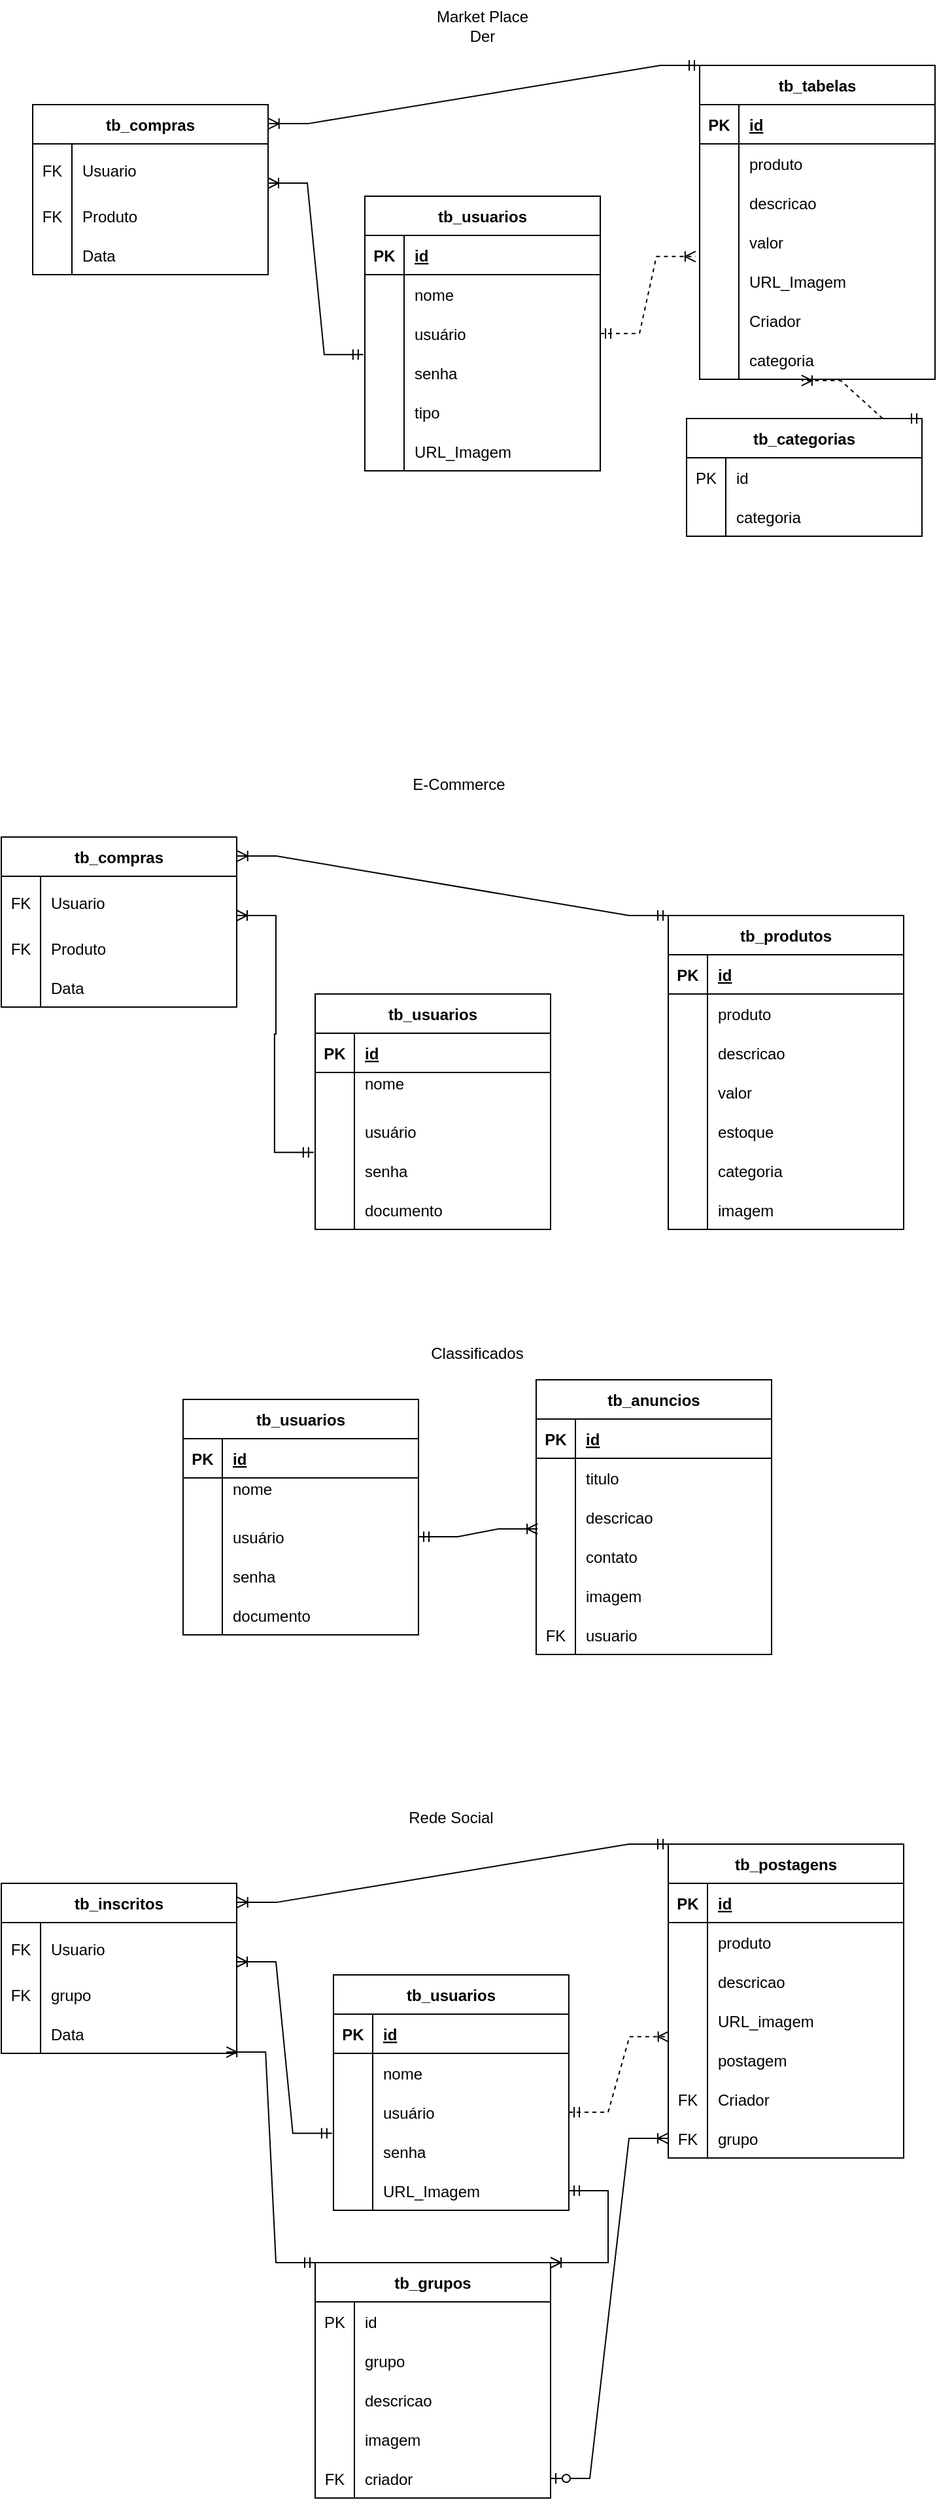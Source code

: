 <mxfile version="20.2.1" type="device"><diagram id="EVGI4Osedcr9THtsg-Cq" name="Page-1"><mxGraphModel dx="868" dy="460" grid="1" gridSize="10" guides="1" tooltips="1" connect="1" arrows="1" fold="1" page="1" pageScale="1" pageWidth="827" pageHeight="1169" math="0" shadow="0"><root><mxCell id="0"/><mxCell id="1" parent="0"/><mxCell id="u5YC8-CEHF11zQ0fwU0R-1" value="tb_usuarios" style="shape=table;startSize=30;container=1;collapsible=1;childLayout=tableLayout;fixedRows=1;rowLines=0;fontStyle=1;align=center;resizeLast=1;" parent="1" vertex="1"><mxGeometry x="323" y="220" width="180" height="210" as="geometry"/></mxCell><mxCell id="u5YC8-CEHF11zQ0fwU0R-2" value="" style="shape=tableRow;horizontal=0;startSize=0;swimlaneHead=0;swimlaneBody=0;fillColor=none;collapsible=0;dropTarget=0;points=[[0,0.5],[1,0.5]];portConstraint=eastwest;top=0;left=0;right=0;bottom=1;" parent="u5YC8-CEHF11zQ0fwU0R-1" vertex="1"><mxGeometry y="30" width="180" height="30" as="geometry"/></mxCell><mxCell id="u5YC8-CEHF11zQ0fwU0R-3" value="PK" style="shape=partialRectangle;connectable=0;fillColor=none;top=0;left=0;bottom=0;right=0;fontStyle=1;overflow=hidden;" parent="u5YC8-CEHF11zQ0fwU0R-2" vertex="1"><mxGeometry width="30" height="30" as="geometry"><mxRectangle width="30" height="30" as="alternateBounds"/></mxGeometry></mxCell><mxCell id="u5YC8-CEHF11zQ0fwU0R-4" value="id" style="shape=partialRectangle;connectable=0;fillColor=none;top=0;left=0;bottom=0;right=0;align=left;spacingLeft=6;fontStyle=5;overflow=hidden;" parent="u5YC8-CEHF11zQ0fwU0R-2" vertex="1"><mxGeometry x="30" width="150" height="30" as="geometry"><mxRectangle width="150" height="30" as="alternateBounds"/></mxGeometry></mxCell><mxCell id="u5YC8-CEHF11zQ0fwU0R-5" value="" style="shape=tableRow;horizontal=0;startSize=0;swimlaneHead=0;swimlaneBody=0;fillColor=none;collapsible=0;dropTarget=0;points=[[0,0.5],[1,0.5]];portConstraint=eastwest;top=0;left=0;right=0;bottom=0;" parent="u5YC8-CEHF11zQ0fwU0R-1" vertex="1"><mxGeometry y="60" width="180" height="30" as="geometry"/></mxCell><mxCell id="u5YC8-CEHF11zQ0fwU0R-6" value="" style="shape=partialRectangle;connectable=0;fillColor=none;top=0;left=0;bottom=0;right=0;editable=1;overflow=hidden;" parent="u5YC8-CEHF11zQ0fwU0R-5" vertex="1"><mxGeometry width="30" height="30" as="geometry"><mxRectangle width="30" height="30" as="alternateBounds"/></mxGeometry></mxCell><mxCell id="u5YC8-CEHF11zQ0fwU0R-7" value="nome" style="shape=partialRectangle;connectable=0;fillColor=none;top=0;left=0;bottom=0;right=0;align=left;spacingLeft=6;overflow=hidden;" parent="u5YC8-CEHF11zQ0fwU0R-5" vertex="1"><mxGeometry x="30" width="150" height="30" as="geometry"><mxRectangle width="150" height="30" as="alternateBounds"/></mxGeometry></mxCell><mxCell id="u5YC8-CEHF11zQ0fwU0R-8" value="" style="shape=tableRow;horizontal=0;startSize=0;swimlaneHead=0;swimlaneBody=0;fillColor=none;collapsible=0;dropTarget=0;points=[[0,0.5],[1,0.5]];portConstraint=eastwest;top=0;left=0;right=0;bottom=0;" parent="u5YC8-CEHF11zQ0fwU0R-1" vertex="1"><mxGeometry y="90" width="180" height="30" as="geometry"/></mxCell><mxCell id="u5YC8-CEHF11zQ0fwU0R-9" value="" style="shape=partialRectangle;connectable=0;fillColor=none;top=0;left=0;bottom=0;right=0;editable=1;overflow=hidden;" parent="u5YC8-CEHF11zQ0fwU0R-8" vertex="1"><mxGeometry width="30" height="30" as="geometry"><mxRectangle width="30" height="30" as="alternateBounds"/></mxGeometry></mxCell><mxCell id="u5YC8-CEHF11zQ0fwU0R-10" value="usuário" style="shape=partialRectangle;connectable=0;fillColor=none;top=0;left=0;bottom=0;right=0;align=left;spacingLeft=6;overflow=hidden;" parent="u5YC8-CEHF11zQ0fwU0R-8" vertex="1"><mxGeometry x="30" width="150" height="30" as="geometry"><mxRectangle width="150" height="30" as="alternateBounds"/></mxGeometry></mxCell><mxCell id="u5YC8-CEHF11zQ0fwU0R-11" value="" style="shape=tableRow;horizontal=0;startSize=0;swimlaneHead=0;swimlaneBody=0;fillColor=none;collapsible=0;dropTarget=0;points=[[0,0.5],[1,0.5]];portConstraint=eastwest;top=0;left=0;right=0;bottom=0;" parent="u5YC8-CEHF11zQ0fwU0R-1" vertex="1"><mxGeometry y="120" width="180" height="30" as="geometry"/></mxCell><mxCell id="u5YC8-CEHF11zQ0fwU0R-12" value="" style="shape=partialRectangle;connectable=0;fillColor=none;top=0;left=0;bottom=0;right=0;editable=1;overflow=hidden;" parent="u5YC8-CEHF11zQ0fwU0R-11" vertex="1"><mxGeometry width="30" height="30" as="geometry"><mxRectangle width="30" height="30" as="alternateBounds"/></mxGeometry></mxCell><mxCell id="u5YC8-CEHF11zQ0fwU0R-13" value="senha" style="shape=partialRectangle;connectable=0;fillColor=none;top=0;left=0;bottom=0;right=0;align=left;spacingLeft=6;overflow=hidden;" parent="u5YC8-CEHF11zQ0fwU0R-11" vertex="1"><mxGeometry x="30" width="150" height="30" as="geometry"><mxRectangle width="150" height="30" as="alternateBounds"/></mxGeometry></mxCell><mxCell id="lDrsABg_xW5mUALarWRu-1" value="" style="shape=tableRow;horizontal=0;startSize=0;swimlaneHead=0;swimlaneBody=0;fillColor=none;collapsible=0;dropTarget=0;points=[[0,0.5],[1,0.5]];portConstraint=eastwest;top=0;left=0;right=0;bottom=0;" parent="u5YC8-CEHF11zQ0fwU0R-1" vertex="1"><mxGeometry y="150" width="180" height="30" as="geometry"/></mxCell><mxCell id="lDrsABg_xW5mUALarWRu-2" value="" style="shape=partialRectangle;connectable=0;fillColor=none;top=0;left=0;bottom=0;right=0;editable=1;overflow=hidden;" parent="lDrsABg_xW5mUALarWRu-1" vertex="1"><mxGeometry width="30" height="30" as="geometry"><mxRectangle width="30" height="30" as="alternateBounds"/></mxGeometry></mxCell><mxCell id="lDrsABg_xW5mUALarWRu-3" value="tipo" style="shape=partialRectangle;connectable=0;fillColor=none;top=0;left=0;bottom=0;right=0;align=left;spacingLeft=6;overflow=hidden;" parent="lDrsABg_xW5mUALarWRu-1" vertex="1"><mxGeometry x="30" width="150" height="30" as="geometry"><mxRectangle width="150" height="30" as="alternateBounds"/></mxGeometry></mxCell><mxCell id="lDrsABg_xW5mUALarWRu-4" value="" style="shape=tableRow;horizontal=0;startSize=0;swimlaneHead=0;swimlaneBody=0;fillColor=none;collapsible=0;dropTarget=0;points=[[0,0.5],[1,0.5]];portConstraint=eastwest;top=0;left=0;right=0;bottom=0;" parent="u5YC8-CEHF11zQ0fwU0R-1" vertex="1"><mxGeometry y="180" width="180" height="30" as="geometry"/></mxCell><mxCell id="lDrsABg_xW5mUALarWRu-5" value="" style="shape=partialRectangle;connectable=0;fillColor=none;top=0;left=0;bottom=0;right=0;editable=1;overflow=hidden;" parent="lDrsABg_xW5mUALarWRu-4" vertex="1"><mxGeometry width="30" height="30" as="geometry"><mxRectangle width="30" height="30" as="alternateBounds"/></mxGeometry></mxCell><mxCell id="lDrsABg_xW5mUALarWRu-6" value="URL_Imagem" style="shape=partialRectangle;connectable=0;fillColor=none;top=0;left=0;bottom=0;right=0;align=left;spacingLeft=6;overflow=hidden;" parent="lDrsABg_xW5mUALarWRu-4" vertex="1"><mxGeometry x="30" width="150" height="30" as="geometry"><mxRectangle width="150" height="30" as="alternateBounds"/></mxGeometry></mxCell><mxCell id="lDrsABg_xW5mUALarWRu-7" value="tb_compras" style="shape=table;startSize=30;container=1;collapsible=1;childLayout=tableLayout;fixedRows=1;rowLines=0;fontStyle=1;align=center;resizeLast=1;" parent="1" vertex="1"><mxGeometry x="69" y="150" width="180" height="130" as="geometry"/></mxCell><mxCell id="lDrsABg_xW5mUALarWRu-11" value="" style="shape=tableRow;horizontal=0;startSize=0;swimlaneHead=0;swimlaneBody=0;fillColor=none;collapsible=0;dropTarget=0;points=[[0,0.5],[1,0.5]];portConstraint=eastwest;top=0;left=0;right=0;bottom=0;" parent="lDrsABg_xW5mUALarWRu-7" vertex="1"><mxGeometry y="30" width="180" height="40" as="geometry"/></mxCell><mxCell id="lDrsABg_xW5mUALarWRu-12" value="FK" style="shape=partialRectangle;connectable=0;fillColor=none;top=0;left=0;bottom=0;right=0;editable=1;overflow=hidden;" parent="lDrsABg_xW5mUALarWRu-11" vertex="1"><mxGeometry width="30" height="40" as="geometry"><mxRectangle width="30" height="40" as="alternateBounds"/></mxGeometry></mxCell><mxCell id="lDrsABg_xW5mUALarWRu-13" value="Usuario" style="shape=partialRectangle;connectable=0;fillColor=none;top=0;left=0;bottom=0;right=0;align=left;spacingLeft=6;overflow=hidden;" parent="lDrsABg_xW5mUALarWRu-11" vertex="1"><mxGeometry x="30" width="150" height="40" as="geometry"><mxRectangle width="150" height="40" as="alternateBounds"/></mxGeometry></mxCell><mxCell id="lDrsABg_xW5mUALarWRu-14" value="" style="shape=tableRow;horizontal=0;startSize=0;swimlaneHead=0;swimlaneBody=0;fillColor=none;collapsible=0;dropTarget=0;points=[[0,0.5],[1,0.5]];portConstraint=eastwest;top=0;left=0;right=0;bottom=0;" parent="lDrsABg_xW5mUALarWRu-7" vertex="1"><mxGeometry y="70" width="180" height="30" as="geometry"/></mxCell><mxCell id="lDrsABg_xW5mUALarWRu-15" value="FK" style="shape=partialRectangle;connectable=0;fillColor=none;top=0;left=0;bottom=0;right=0;editable=1;overflow=hidden;" parent="lDrsABg_xW5mUALarWRu-14" vertex="1"><mxGeometry width="30" height="30" as="geometry"><mxRectangle width="30" height="30" as="alternateBounds"/></mxGeometry></mxCell><mxCell id="lDrsABg_xW5mUALarWRu-16" value="Produto" style="shape=partialRectangle;connectable=0;fillColor=none;top=0;left=0;bottom=0;right=0;align=left;spacingLeft=6;overflow=hidden;" parent="lDrsABg_xW5mUALarWRu-14" vertex="1"><mxGeometry x="30" width="150" height="30" as="geometry"><mxRectangle width="150" height="30" as="alternateBounds"/></mxGeometry></mxCell><mxCell id="lDrsABg_xW5mUALarWRu-17" value="" style="shape=tableRow;horizontal=0;startSize=0;swimlaneHead=0;swimlaneBody=0;fillColor=none;collapsible=0;dropTarget=0;points=[[0,0.5],[1,0.5]];portConstraint=eastwest;top=0;left=0;right=0;bottom=0;" parent="lDrsABg_xW5mUALarWRu-7" vertex="1"><mxGeometry y="100" width="180" height="30" as="geometry"/></mxCell><mxCell id="lDrsABg_xW5mUALarWRu-18" value="" style="shape=partialRectangle;connectable=0;fillColor=none;top=0;left=0;bottom=0;right=0;editable=1;overflow=hidden;" parent="lDrsABg_xW5mUALarWRu-17" vertex="1"><mxGeometry width="30" height="30" as="geometry"><mxRectangle width="30" height="30" as="alternateBounds"/></mxGeometry></mxCell><mxCell id="lDrsABg_xW5mUALarWRu-19" value="Data" style="shape=partialRectangle;connectable=0;fillColor=none;top=0;left=0;bottom=0;right=0;align=left;spacingLeft=6;overflow=hidden;" parent="lDrsABg_xW5mUALarWRu-17" vertex="1"><mxGeometry x="30" width="150" height="30" as="geometry"><mxRectangle width="150" height="30" as="alternateBounds"/></mxGeometry></mxCell><mxCell id="lDrsABg_xW5mUALarWRu-26" value="tb_categorias" style="shape=table;startSize=30;container=1;collapsible=1;childLayout=tableLayout;fixedRows=1;rowLines=0;fontStyle=1;align=center;resizeLast=1;" parent="1" vertex="1"><mxGeometry x="569" y="390" width="180" height="90" as="geometry"/></mxCell><mxCell id="lDrsABg_xW5mUALarWRu-27" value="" style="shape=tableRow;horizontal=0;startSize=0;swimlaneHead=0;swimlaneBody=0;fillColor=none;collapsible=0;dropTarget=0;points=[[0,0.5],[1,0.5]];portConstraint=eastwest;top=0;left=0;right=0;bottom=0;" parent="lDrsABg_xW5mUALarWRu-26" vertex="1"><mxGeometry y="30" width="180" height="30" as="geometry"/></mxCell><mxCell id="lDrsABg_xW5mUALarWRu-28" value="PK" style="shape=partialRectangle;connectable=0;fillColor=none;top=0;left=0;bottom=0;right=0;editable=1;overflow=hidden;" parent="lDrsABg_xW5mUALarWRu-27" vertex="1"><mxGeometry width="30" height="30" as="geometry"><mxRectangle width="30" height="30" as="alternateBounds"/></mxGeometry></mxCell><mxCell id="lDrsABg_xW5mUALarWRu-29" value="id" style="shape=partialRectangle;connectable=0;fillColor=none;top=0;left=0;bottom=0;right=0;align=left;spacingLeft=6;overflow=hidden;" parent="lDrsABg_xW5mUALarWRu-27" vertex="1"><mxGeometry x="30" width="150" height="30" as="geometry"><mxRectangle width="150" height="30" as="alternateBounds"/></mxGeometry></mxCell><mxCell id="lDrsABg_xW5mUALarWRu-30" value="" style="shape=tableRow;horizontal=0;startSize=0;swimlaneHead=0;swimlaneBody=0;fillColor=none;collapsible=0;dropTarget=0;points=[[0,0.5],[1,0.5]];portConstraint=eastwest;top=0;left=0;right=0;bottom=0;" parent="lDrsABg_xW5mUALarWRu-26" vertex="1"><mxGeometry y="60" width="180" height="30" as="geometry"/></mxCell><mxCell id="lDrsABg_xW5mUALarWRu-31" value="" style="shape=partialRectangle;connectable=0;fillColor=none;top=0;left=0;bottom=0;right=0;editable=1;overflow=hidden;" parent="lDrsABg_xW5mUALarWRu-30" vertex="1"><mxGeometry width="30" height="30" as="geometry"><mxRectangle width="30" height="30" as="alternateBounds"/></mxGeometry></mxCell><mxCell id="lDrsABg_xW5mUALarWRu-32" value="categoria" style="shape=partialRectangle;connectable=0;fillColor=none;top=0;left=0;bottom=0;right=0;align=left;spacingLeft=6;overflow=hidden;" parent="lDrsABg_xW5mUALarWRu-30" vertex="1"><mxGeometry x="30" width="150" height="30" as="geometry"><mxRectangle width="150" height="30" as="alternateBounds"/></mxGeometry></mxCell><mxCell id="lDrsABg_xW5mUALarWRu-36" value="tb_tabelas" style="shape=table;startSize=30;container=1;collapsible=1;childLayout=tableLayout;fixedRows=1;rowLines=0;fontStyle=1;align=center;resizeLast=1;" parent="1" vertex="1"><mxGeometry x="579" y="120" width="180" height="240" as="geometry"/></mxCell><mxCell id="lDrsABg_xW5mUALarWRu-37" value="" style="shape=tableRow;horizontal=0;startSize=0;swimlaneHead=0;swimlaneBody=0;fillColor=none;collapsible=0;dropTarget=0;points=[[0,0.5],[1,0.5]];portConstraint=eastwest;top=0;left=0;right=0;bottom=1;" parent="lDrsABg_xW5mUALarWRu-36" vertex="1"><mxGeometry y="30" width="180" height="30" as="geometry"/></mxCell><mxCell id="lDrsABg_xW5mUALarWRu-38" value="PK" style="shape=partialRectangle;connectable=0;fillColor=none;top=0;left=0;bottom=0;right=0;fontStyle=1;overflow=hidden;" parent="lDrsABg_xW5mUALarWRu-37" vertex="1"><mxGeometry width="30" height="30" as="geometry"><mxRectangle width="30" height="30" as="alternateBounds"/></mxGeometry></mxCell><mxCell id="lDrsABg_xW5mUALarWRu-39" value="id" style="shape=partialRectangle;connectable=0;fillColor=none;top=0;left=0;bottom=0;right=0;align=left;spacingLeft=6;fontStyle=5;overflow=hidden;" parent="lDrsABg_xW5mUALarWRu-37" vertex="1"><mxGeometry x="30" width="150" height="30" as="geometry"><mxRectangle width="150" height="30" as="alternateBounds"/></mxGeometry></mxCell><mxCell id="lDrsABg_xW5mUALarWRu-40" value="" style="shape=tableRow;horizontal=0;startSize=0;swimlaneHead=0;swimlaneBody=0;fillColor=none;collapsible=0;dropTarget=0;points=[[0,0.5],[1,0.5]];portConstraint=eastwest;top=0;left=0;right=0;bottom=0;" parent="lDrsABg_xW5mUALarWRu-36" vertex="1"><mxGeometry y="60" width="180" height="30" as="geometry"/></mxCell><mxCell id="lDrsABg_xW5mUALarWRu-41" value="" style="shape=partialRectangle;connectable=0;fillColor=none;top=0;left=0;bottom=0;right=0;editable=1;overflow=hidden;" parent="lDrsABg_xW5mUALarWRu-40" vertex="1"><mxGeometry width="30" height="30" as="geometry"><mxRectangle width="30" height="30" as="alternateBounds"/></mxGeometry></mxCell><mxCell id="lDrsABg_xW5mUALarWRu-42" value="produto" style="shape=partialRectangle;connectable=0;fillColor=none;top=0;left=0;bottom=0;right=0;align=left;spacingLeft=6;overflow=hidden;" parent="lDrsABg_xW5mUALarWRu-40" vertex="1"><mxGeometry x="30" width="150" height="30" as="geometry"><mxRectangle width="150" height="30" as="alternateBounds"/></mxGeometry></mxCell><mxCell id="lDrsABg_xW5mUALarWRu-43" value="" style="shape=tableRow;horizontal=0;startSize=0;swimlaneHead=0;swimlaneBody=0;fillColor=none;collapsible=0;dropTarget=0;points=[[0,0.5],[1,0.5]];portConstraint=eastwest;top=0;left=0;right=0;bottom=0;" parent="lDrsABg_xW5mUALarWRu-36" vertex="1"><mxGeometry y="90" width="180" height="30" as="geometry"/></mxCell><mxCell id="lDrsABg_xW5mUALarWRu-44" value="" style="shape=partialRectangle;connectable=0;fillColor=none;top=0;left=0;bottom=0;right=0;editable=1;overflow=hidden;" parent="lDrsABg_xW5mUALarWRu-43" vertex="1"><mxGeometry width="30" height="30" as="geometry"><mxRectangle width="30" height="30" as="alternateBounds"/></mxGeometry></mxCell><mxCell id="lDrsABg_xW5mUALarWRu-45" value="descricao" style="shape=partialRectangle;connectable=0;fillColor=none;top=0;left=0;bottom=0;right=0;align=left;spacingLeft=6;overflow=hidden;" parent="lDrsABg_xW5mUALarWRu-43" vertex="1"><mxGeometry x="30" width="150" height="30" as="geometry"><mxRectangle width="150" height="30" as="alternateBounds"/></mxGeometry></mxCell><mxCell id="lDrsABg_xW5mUALarWRu-46" value="" style="shape=tableRow;horizontal=0;startSize=0;swimlaneHead=0;swimlaneBody=0;fillColor=none;collapsible=0;dropTarget=0;points=[[0,0.5],[1,0.5]];portConstraint=eastwest;top=0;left=0;right=0;bottom=0;" parent="lDrsABg_xW5mUALarWRu-36" vertex="1"><mxGeometry y="120" width="180" height="30" as="geometry"/></mxCell><mxCell id="lDrsABg_xW5mUALarWRu-47" value="" style="shape=partialRectangle;connectable=0;fillColor=none;top=0;left=0;bottom=0;right=0;editable=1;overflow=hidden;" parent="lDrsABg_xW5mUALarWRu-46" vertex="1"><mxGeometry width="30" height="30" as="geometry"><mxRectangle width="30" height="30" as="alternateBounds"/></mxGeometry></mxCell><mxCell id="lDrsABg_xW5mUALarWRu-48" value="valor" style="shape=partialRectangle;connectable=0;fillColor=none;top=0;left=0;bottom=0;right=0;align=left;spacingLeft=6;overflow=hidden;" parent="lDrsABg_xW5mUALarWRu-46" vertex="1"><mxGeometry x="30" width="150" height="30" as="geometry"><mxRectangle width="150" height="30" as="alternateBounds"/></mxGeometry></mxCell><mxCell id="lDrsABg_xW5mUALarWRu-49" value="" style="shape=tableRow;horizontal=0;startSize=0;swimlaneHead=0;swimlaneBody=0;fillColor=none;collapsible=0;dropTarget=0;points=[[0,0.5],[1,0.5]];portConstraint=eastwest;top=0;left=0;right=0;bottom=0;" parent="lDrsABg_xW5mUALarWRu-36" vertex="1"><mxGeometry y="150" width="180" height="30" as="geometry"/></mxCell><mxCell id="lDrsABg_xW5mUALarWRu-50" value="" style="shape=partialRectangle;connectable=0;fillColor=none;top=0;left=0;bottom=0;right=0;editable=1;overflow=hidden;" parent="lDrsABg_xW5mUALarWRu-49" vertex="1"><mxGeometry width="30" height="30" as="geometry"><mxRectangle width="30" height="30" as="alternateBounds"/></mxGeometry></mxCell><mxCell id="lDrsABg_xW5mUALarWRu-51" value="URL_Imagem" style="shape=partialRectangle;connectable=0;fillColor=none;top=0;left=0;bottom=0;right=0;align=left;spacingLeft=6;overflow=hidden;" parent="lDrsABg_xW5mUALarWRu-49" vertex="1"><mxGeometry x="30" width="150" height="30" as="geometry"><mxRectangle width="150" height="30" as="alternateBounds"/></mxGeometry></mxCell><mxCell id="lDrsABg_xW5mUALarWRu-52" value="" style="shape=tableRow;horizontal=0;startSize=0;swimlaneHead=0;swimlaneBody=0;fillColor=none;collapsible=0;dropTarget=0;points=[[0,0.5],[1,0.5]];portConstraint=eastwest;top=0;left=0;right=0;bottom=0;" parent="lDrsABg_xW5mUALarWRu-36" vertex="1"><mxGeometry y="180" width="180" height="30" as="geometry"/></mxCell><mxCell id="lDrsABg_xW5mUALarWRu-53" value="" style="shape=partialRectangle;connectable=0;fillColor=none;top=0;left=0;bottom=0;right=0;editable=1;overflow=hidden;" parent="lDrsABg_xW5mUALarWRu-52" vertex="1"><mxGeometry width="30" height="30" as="geometry"><mxRectangle width="30" height="30" as="alternateBounds"/></mxGeometry></mxCell><mxCell id="lDrsABg_xW5mUALarWRu-54" value="Criador" style="shape=partialRectangle;connectable=0;fillColor=none;top=0;left=0;bottom=0;right=0;align=left;spacingLeft=6;overflow=hidden;" parent="lDrsABg_xW5mUALarWRu-52" vertex="1"><mxGeometry x="30" width="150" height="30" as="geometry"><mxRectangle width="150" height="30" as="alternateBounds"/></mxGeometry></mxCell><mxCell id="lDrsABg_xW5mUALarWRu-55" value="" style="shape=tableRow;horizontal=0;startSize=0;swimlaneHead=0;swimlaneBody=0;fillColor=none;collapsible=0;dropTarget=0;points=[[0,0.5],[1,0.5]];portConstraint=eastwest;top=0;left=0;right=0;bottom=0;" parent="lDrsABg_xW5mUALarWRu-36" vertex="1"><mxGeometry y="210" width="180" height="30" as="geometry"/></mxCell><mxCell id="lDrsABg_xW5mUALarWRu-56" value="" style="shape=partialRectangle;connectable=0;fillColor=none;top=0;left=0;bottom=0;right=0;editable=1;overflow=hidden;" parent="lDrsABg_xW5mUALarWRu-55" vertex="1"><mxGeometry width="30" height="30" as="geometry"><mxRectangle width="30" height="30" as="alternateBounds"/></mxGeometry></mxCell><mxCell id="lDrsABg_xW5mUALarWRu-57" value="categoria" style="shape=partialRectangle;connectable=0;fillColor=none;top=0;left=0;bottom=0;right=0;align=left;spacingLeft=6;overflow=hidden;" parent="lDrsABg_xW5mUALarWRu-55" vertex="1"><mxGeometry x="30" width="150" height="30" as="geometry"><mxRectangle width="150" height="30" as="alternateBounds"/></mxGeometry></mxCell><mxCell id="lDrsABg_xW5mUALarWRu-67" value="" style="edgeStyle=entityRelationEdgeStyle;fontSize=12;html=1;endArrow=ERoneToMany;startArrow=ERmandOne;rounded=0;entryX=1;entryY=0.75;entryDx=0;entryDy=0;entryPerimeter=0;exitX=-0.006;exitY=0.039;exitDx=0;exitDy=0;exitPerimeter=0;sketch=0;" parent="1" source="u5YC8-CEHF11zQ0fwU0R-11" target="lDrsABg_xW5mUALarWRu-11" edge="1"><mxGeometry width="100" height="100" relative="1" as="geometry"><mxPoint x="279" y="360" as="sourcePoint"/><mxPoint x="289" y="200" as="targetPoint"/></mxGeometry></mxCell><mxCell id="lDrsABg_xW5mUALarWRu-68" value="" style="edgeStyle=entityRelationEdgeStyle;fontSize=12;html=1;endArrow=ERoneToMany;startArrow=ERmandOne;rounded=0;entryX=-0.017;entryY=-0.128;entryDx=0;entryDy=0;exitX=1;exitY=0.5;exitDx=0;exitDy=0;sketch=0;dashed=1;entryPerimeter=0;" parent="1" source="u5YC8-CEHF11zQ0fwU0R-8" target="lDrsABg_xW5mUALarWRu-49" edge="1"><mxGeometry width="100" height="100" relative="1" as="geometry"><mxPoint x="559.0" y="301.17" as="sourcePoint"/><mxPoint x="486.08" y="150.0" as="targetPoint"/></mxGeometry></mxCell><mxCell id="lDrsABg_xW5mUALarWRu-69" value="" style="edgeStyle=entityRelationEdgeStyle;fontSize=12;html=1;endArrow=ERoneToMany;startArrow=ERmandOne;rounded=0;sketch=0;dashed=1;exitX=1;exitY=0;exitDx=0;exitDy=0;entryX=0.433;entryY=1.033;entryDx=0;entryDy=0;entryPerimeter=0;" parent="1" source="lDrsABg_xW5mUALarWRu-26" target="lDrsABg_xW5mUALarWRu-55" edge="1"><mxGeometry width="100" height="100" relative="1" as="geometry"><mxPoint x="739" y="390" as="sourcePoint"/><mxPoint x="769" y="360" as="targetPoint"/></mxGeometry></mxCell><mxCell id="lDrsABg_xW5mUALarWRu-70" value="" style="edgeStyle=entityRelationEdgeStyle;fontSize=12;html=1;endArrow=ERoneToMany;startArrow=ERmandOne;rounded=0;entryX=1.002;entryY=0.112;entryDx=0;entryDy=0;entryPerimeter=0;sketch=0;exitX=0;exitY=0;exitDx=0;exitDy=0;" parent="1" source="lDrsABg_xW5mUALarWRu-36" target="lDrsABg_xW5mUALarWRu-7" edge="1"><mxGeometry width="100" height="100" relative="1" as="geometry"><mxPoint x="589" y="209" as="sourcePoint"/><mxPoint x="479" y="148.83" as="targetPoint"/></mxGeometry></mxCell><mxCell id="lDrsABg_xW5mUALarWRu-259" value="tb_usuarios" style="shape=table;startSize=30;container=1;collapsible=1;childLayout=tableLayout;fixedRows=1;rowLines=0;fontStyle=1;align=center;resizeLast=1;" parent="1" vertex="1"><mxGeometry x="285" y="830" width="180" height="180" as="geometry"/></mxCell><mxCell id="lDrsABg_xW5mUALarWRu-260" value="" style="shape=tableRow;horizontal=0;startSize=0;swimlaneHead=0;swimlaneBody=0;fillColor=none;collapsible=0;dropTarget=0;points=[[0,0.5],[1,0.5]];portConstraint=eastwest;top=0;left=0;right=0;bottom=1;" parent="lDrsABg_xW5mUALarWRu-259" vertex="1"><mxGeometry y="30" width="180" height="30" as="geometry"/></mxCell><mxCell id="lDrsABg_xW5mUALarWRu-261" value="PK" style="shape=partialRectangle;connectable=0;fillColor=none;top=0;left=0;bottom=0;right=0;fontStyle=1;overflow=hidden;" parent="lDrsABg_xW5mUALarWRu-260" vertex="1"><mxGeometry width="30" height="30" as="geometry"><mxRectangle width="30" height="30" as="alternateBounds"/></mxGeometry></mxCell><mxCell id="lDrsABg_xW5mUALarWRu-262" value="id" style="shape=partialRectangle;connectable=0;fillColor=none;top=0;left=0;bottom=0;right=0;align=left;spacingLeft=6;fontStyle=5;overflow=hidden;" parent="lDrsABg_xW5mUALarWRu-260" vertex="1"><mxGeometry x="30" width="150" height="30" as="geometry"><mxRectangle width="150" height="30" as="alternateBounds"/></mxGeometry></mxCell><mxCell id="lDrsABg_xW5mUALarWRu-263" value="" style="shape=tableRow;horizontal=0;startSize=0;swimlaneHead=0;swimlaneBody=0;fillColor=none;collapsible=0;dropTarget=0;points=[[0,0.5],[1,0.5]];portConstraint=eastwest;top=0;left=0;right=0;bottom=0;" parent="lDrsABg_xW5mUALarWRu-259" vertex="1"><mxGeometry y="60" width="180" height="30" as="geometry"/></mxCell><mxCell id="lDrsABg_xW5mUALarWRu-264" value="" style="shape=partialRectangle;connectable=0;fillColor=none;top=0;left=0;bottom=0;right=0;editable=1;overflow=hidden;" parent="lDrsABg_xW5mUALarWRu-263" vertex="1"><mxGeometry width="30" height="30" as="geometry"><mxRectangle width="30" height="30" as="alternateBounds"/></mxGeometry></mxCell><mxCell id="lDrsABg_xW5mUALarWRu-265" value="nome&#10;" style="shape=partialRectangle;connectable=0;fillColor=none;top=0;left=0;bottom=0;right=0;align=left;spacingLeft=6;overflow=hidden;" parent="lDrsABg_xW5mUALarWRu-263" vertex="1"><mxGeometry x="30" width="150" height="30" as="geometry"><mxRectangle width="150" height="30" as="alternateBounds"/></mxGeometry></mxCell><mxCell id="lDrsABg_xW5mUALarWRu-266" value="" style="shape=tableRow;horizontal=0;startSize=0;swimlaneHead=0;swimlaneBody=0;fillColor=none;collapsible=0;dropTarget=0;points=[[0,0.5],[1,0.5]];portConstraint=eastwest;top=0;left=0;right=0;bottom=0;" parent="lDrsABg_xW5mUALarWRu-259" vertex="1"><mxGeometry y="90" width="180" height="30" as="geometry"/></mxCell><mxCell id="lDrsABg_xW5mUALarWRu-267" value="" style="shape=partialRectangle;connectable=0;fillColor=none;top=0;left=0;bottom=0;right=0;editable=1;overflow=hidden;" parent="lDrsABg_xW5mUALarWRu-266" vertex="1"><mxGeometry width="30" height="30" as="geometry"><mxRectangle width="30" height="30" as="alternateBounds"/></mxGeometry></mxCell><mxCell id="lDrsABg_xW5mUALarWRu-268" value="usuário" style="shape=partialRectangle;connectable=0;fillColor=none;top=0;left=0;bottom=0;right=0;align=left;spacingLeft=6;overflow=hidden;" parent="lDrsABg_xW5mUALarWRu-266" vertex="1"><mxGeometry x="30" width="150" height="30" as="geometry"><mxRectangle width="150" height="30" as="alternateBounds"/></mxGeometry></mxCell><mxCell id="lDrsABg_xW5mUALarWRu-269" value="" style="shape=tableRow;horizontal=0;startSize=0;swimlaneHead=0;swimlaneBody=0;fillColor=none;collapsible=0;dropTarget=0;points=[[0,0.5],[1,0.5]];portConstraint=eastwest;top=0;left=0;right=0;bottom=0;" parent="lDrsABg_xW5mUALarWRu-259" vertex="1"><mxGeometry y="120" width="180" height="30" as="geometry"/></mxCell><mxCell id="lDrsABg_xW5mUALarWRu-270" value="" style="shape=partialRectangle;connectable=0;fillColor=none;top=0;left=0;bottom=0;right=0;editable=1;overflow=hidden;" parent="lDrsABg_xW5mUALarWRu-269" vertex="1"><mxGeometry width="30" height="30" as="geometry"><mxRectangle width="30" height="30" as="alternateBounds"/></mxGeometry></mxCell><mxCell id="lDrsABg_xW5mUALarWRu-271" value="senha" style="shape=partialRectangle;connectable=0;fillColor=none;top=0;left=0;bottom=0;right=0;align=left;spacingLeft=6;overflow=hidden;" parent="lDrsABg_xW5mUALarWRu-269" vertex="1"><mxGeometry x="30" width="150" height="30" as="geometry"><mxRectangle width="150" height="30" as="alternateBounds"/></mxGeometry></mxCell><mxCell id="lDrsABg_xW5mUALarWRu-272" value="" style="shape=tableRow;horizontal=0;startSize=0;swimlaneHead=0;swimlaneBody=0;fillColor=none;collapsible=0;dropTarget=0;points=[[0,0.5],[1,0.5]];portConstraint=eastwest;top=0;left=0;right=0;bottom=0;" parent="lDrsABg_xW5mUALarWRu-259" vertex="1"><mxGeometry y="150" width="180" height="30" as="geometry"/></mxCell><mxCell id="lDrsABg_xW5mUALarWRu-273" value="" style="shape=partialRectangle;connectable=0;fillColor=none;top=0;left=0;bottom=0;right=0;editable=1;overflow=hidden;" parent="lDrsABg_xW5mUALarWRu-272" vertex="1"><mxGeometry width="30" height="30" as="geometry"><mxRectangle width="30" height="30" as="alternateBounds"/></mxGeometry></mxCell><mxCell id="lDrsABg_xW5mUALarWRu-274" value="documento" style="shape=partialRectangle;connectable=0;fillColor=none;top=0;left=0;bottom=0;right=0;align=left;spacingLeft=6;overflow=hidden;" parent="lDrsABg_xW5mUALarWRu-272" vertex="1"><mxGeometry x="30" width="150" height="30" as="geometry"><mxRectangle width="150" height="30" as="alternateBounds"/></mxGeometry></mxCell><mxCell id="lDrsABg_xW5mUALarWRu-278" value="tb_compras" style="shape=table;startSize=30;container=1;collapsible=1;childLayout=tableLayout;fixedRows=1;rowLines=0;fontStyle=1;align=center;resizeLast=1;" parent="1" vertex="1"><mxGeometry x="45" y="710" width="180" height="130" as="geometry"/></mxCell><mxCell id="lDrsABg_xW5mUALarWRu-279" value="" style="shape=tableRow;horizontal=0;startSize=0;swimlaneHead=0;swimlaneBody=0;fillColor=none;collapsible=0;dropTarget=0;points=[[0,0.5],[1,0.5]];portConstraint=eastwest;top=0;left=0;right=0;bottom=0;" parent="lDrsABg_xW5mUALarWRu-278" vertex="1"><mxGeometry y="30" width="180" height="40" as="geometry"/></mxCell><mxCell id="lDrsABg_xW5mUALarWRu-280" value="FK" style="shape=partialRectangle;connectable=0;fillColor=none;top=0;left=0;bottom=0;right=0;editable=1;overflow=hidden;" parent="lDrsABg_xW5mUALarWRu-279" vertex="1"><mxGeometry width="30" height="40" as="geometry"><mxRectangle width="30" height="40" as="alternateBounds"/></mxGeometry></mxCell><mxCell id="lDrsABg_xW5mUALarWRu-281" value="Usuario" style="shape=partialRectangle;connectable=0;fillColor=none;top=0;left=0;bottom=0;right=0;align=left;spacingLeft=6;overflow=hidden;" parent="lDrsABg_xW5mUALarWRu-279" vertex="1"><mxGeometry x="30" width="150" height="40" as="geometry"><mxRectangle width="150" height="40" as="alternateBounds"/></mxGeometry></mxCell><mxCell id="lDrsABg_xW5mUALarWRu-282" value="" style="shape=tableRow;horizontal=0;startSize=0;swimlaneHead=0;swimlaneBody=0;fillColor=none;collapsible=0;dropTarget=0;points=[[0,0.5],[1,0.5]];portConstraint=eastwest;top=0;left=0;right=0;bottom=0;" parent="lDrsABg_xW5mUALarWRu-278" vertex="1"><mxGeometry y="70" width="180" height="30" as="geometry"/></mxCell><mxCell id="lDrsABg_xW5mUALarWRu-283" value="FK" style="shape=partialRectangle;connectable=0;fillColor=none;top=0;left=0;bottom=0;right=0;editable=1;overflow=hidden;" parent="lDrsABg_xW5mUALarWRu-282" vertex="1"><mxGeometry width="30" height="30" as="geometry"><mxRectangle width="30" height="30" as="alternateBounds"/></mxGeometry></mxCell><mxCell id="lDrsABg_xW5mUALarWRu-284" value="Produto" style="shape=partialRectangle;connectable=0;fillColor=none;top=0;left=0;bottom=0;right=0;align=left;spacingLeft=6;overflow=hidden;" parent="lDrsABg_xW5mUALarWRu-282" vertex="1"><mxGeometry x="30" width="150" height="30" as="geometry"><mxRectangle width="150" height="30" as="alternateBounds"/></mxGeometry></mxCell><mxCell id="lDrsABg_xW5mUALarWRu-285" value="" style="shape=tableRow;horizontal=0;startSize=0;swimlaneHead=0;swimlaneBody=0;fillColor=none;collapsible=0;dropTarget=0;points=[[0,0.5],[1,0.5]];portConstraint=eastwest;top=0;left=0;right=0;bottom=0;" parent="lDrsABg_xW5mUALarWRu-278" vertex="1"><mxGeometry y="100" width="180" height="30" as="geometry"/></mxCell><mxCell id="lDrsABg_xW5mUALarWRu-286" value="" style="shape=partialRectangle;connectable=0;fillColor=none;top=0;left=0;bottom=0;right=0;editable=1;overflow=hidden;" parent="lDrsABg_xW5mUALarWRu-285" vertex="1"><mxGeometry width="30" height="30" as="geometry"><mxRectangle width="30" height="30" as="alternateBounds"/></mxGeometry></mxCell><mxCell id="lDrsABg_xW5mUALarWRu-287" value="Data" style="shape=partialRectangle;connectable=0;fillColor=none;top=0;left=0;bottom=0;right=0;align=left;spacingLeft=6;overflow=hidden;" parent="lDrsABg_xW5mUALarWRu-285" vertex="1"><mxGeometry x="30" width="150" height="30" as="geometry"><mxRectangle width="150" height="30" as="alternateBounds"/></mxGeometry></mxCell><mxCell id="lDrsABg_xW5mUALarWRu-295" value="tb_produtos" style="shape=table;startSize=30;container=1;collapsible=1;childLayout=tableLayout;fixedRows=1;rowLines=0;fontStyle=1;align=center;resizeLast=1;" parent="1" vertex="1"><mxGeometry x="555" y="770" width="180" height="240" as="geometry"/></mxCell><mxCell id="lDrsABg_xW5mUALarWRu-296" value="" style="shape=tableRow;horizontal=0;startSize=0;swimlaneHead=0;swimlaneBody=0;fillColor=none;collapsible=0;dropTarget=0;points=[[0,0.5],[1,0.5]];portConstraint=eastwest;top=0;left=0;right=0;bottom=1;" parent="lDrsABg_xW5mUALarWRu-295" vertex="1"><mxGeometry y="30" width="180" height="30" as="geometry"/></mxCell><mxCell id="lDrsABg_xW5mUALarWRu-297" value="PK" style="shape=partialRectangle;connectable=0;fillColor=none;top=0;left=0;bottom=0;right=0;fontStyle=1;overflow=hidden;" parent="lDrsABg_xW5mUALarWRu-296" vertex="1"><mxGeometry width="30" height="30" as="geometry"><mxRectangle width="30" height="30" as="alternateBounds"/></mxGeometry></mxCell><mxCell id="lDrsABg_xW5mUALarWRu-298" value="id" style="shape=partialRectangle;connectable=0;fillColor=none;top=0;left=0;bottom=0;right=0;align=left;spacingLeft=6;fontStyle=5;overflow=hidden;" parent="lDrsABg_xW5mUALarWRu-296" vertex="1"><mxGeometry x="30" width="150" height="30" as="geometry"><mxRectangle width="150" height="30" as="alternateBounds"/></mxGeometry></mxCell><mxCell id="lDrsABg_xW5mUALarWRu-299" value="" style="shape=tableRow;horizontal=0;startSize=0;swimlaneHead=0;swimlaneBody=0;fillColor=none;collapsible=0;dropTarget=0;points=[[0,0.5],[1,0.5]];portConstraint=eastwest;top=0;left=0;right=0;bottom=0;" parent="lDrsABg_xW5mUALarWRu-295" vertex="1"><mxGeometry y="60" width="180" height="30" as="geometry"/></mxCell><mxCell id="lDrsABg_xW5mUALarWRu-300" value="" style="shape=partialRectangle;connectable=0;fillColor=none;top=0;left=0;bottom=0;right=0;editable=1;overflow=hidden;" parent="lDrsABg_xW5mUALarWRu-299" vertex="1"><mxGeometry width="30" height="30" as="geometry"><mxRectangle width="30" height="30" as="alternateBounds"/></mxGeometry></mxCell><mxCell id="lDrsABg_xW5mUALarWRu-301" value="produto" style="shape=partialRectangle;connectable=0;fillColor=none;top=0;left=0;bottom=0;right=0;align=left;spacingLeft=6;overflow=hidden;" parent="lDrsABg_xW5mUALarWRu-299" vertex="1"><mxGeometry x="30" width="150" height="30" as="geometry"><mxRectangle width="150" height="30" as="alternateBounds"/></mxGeometry></mxCell><mxCell id="lDrsABg_xW5mUALarWRu-302" value="" style="shape=tableRow;horizontal=0;startSize=0;swimlaneHead=0;swimlaneBody=0;fillColor=none;collapsible=0;dropTarget=0;points=[[0,0.5],[1,0.5]];portConstraint=eastwest;top=0;left=0;right=0;bottom=0;" parent="lDrsABg_xW5mUALarWRu-295" vertex="1"><mxGeometry y="90" width="180" height="30" as="geometry"/></mxCell><mxCell id="lDrsABg_xW5mUALarWRu-303" value="" style="shape=partialRectangle;connectable=0;fillColor=none;top=0;left=0;bottom=0;right=0;editable=1;overflow=hidden;" parent="lDrsABg_xW5mUALarWRu-302" vertex="1"><mxGeometry width="30" height="30" as="geometry"><mxRectangle width="30" height="30" as="alternateBounds"/></mxGeometry></mxCell><mxCell id="lDrsABg_xW5mUALarWRu-304" value="descricao" style="shape=partialRectangle;connectable=0;fillColor=none;top=0;left=0;bottom=0;right=0;align=left;spacingLeft=6;overflow=hidden;" parent="lDrsABg_xW5mUALarWRu-302" vertex="1"><mxGeometry x="30" width="150" height="30" as="geometry"><mxRectangle width="150" height="30" as="alternateBounds"/></mxGeometry></mxCell><mxCell id="lDrsABg_xW5mUALarWRu-305" value="" style="shape=tableRow;horizontal=0;startSize=0;swimlaneHead=0;swimlaneBody=0;fillColor=none;collapsible=0;dropTarget=0;points=[[0,0.5],[1,0.5]];portConstraint=eastwest;top=0;left=0;right=0;bottom=0;" parent="lDrsABg_xW5mUALarWRu-295" vertex="1"><mxGeometry y="120" width="180" height="30" as="geometry"/></mxCell><mxCell id="lDrsABg_xW5mUALarWRu-306" value="" style="shape=partialRectangle;connectable=0;fillColor=none;top=0;left=0;bottom=0;right=0;editable=1;overflow=hidden;" parent="lDrsABg_xW5mUALarWRu-305" vertex="1"><mxGeometry width="30" height="30" as="geometry"><mxRectangle width="30" height="30" as="alternateBounds"/></mxGeometry></mxCell><mxCell id="lDrsABg_xW5mUALarWRu-307" value="valor" style="shape=partialRectangle;connectable=0;fillColor=none;top=0;left=0;bottom=0;right=0;align=left;spacingLeft=6;overflow=hidden;" parent="lDrsABg_xW5mUALarWRu-305" vertex="1"><mxGeometry x="30" width="150" height="30" as="geometry"><mxRectangle width="150" height="30" as="alternateBounds"/></mxGeometry></mxCell><mxCell id="lDrsABg_xW5mUALarWRu-308" value="" style="shape=tableRow;horizontal=0;startSize=0;swimlaneHead=0;swimlaneBody=0;fillColor=none;collapsible=0;dropTarget=0;points=[[0,0.5],[1,0.5]];portConstraint=eastwest;top=0;left=0;right=0;bottom=0;" parent="lDrsABg_xW5mUALarWRu-295" vertex="1"><mxGeometry y="150" width="180" height="30" as="geometry"/></mxCell><mxCell id="lDrsABg_xW5mUALarWRu-309" value="" style="shape=partialRectangle;connectable=0;fillColor=none;top=0;left=0;bottom=0;right=0;editable=1;overflow=hidden;" parent="lDrsABg_xW5mUALarWRu-308" vertex="1"><mxGeometry width="30" height="30" as="geometry"><mxRectangle width="30" height="30" as="alternateBounds"/></mxGeometry></mxCell><mxCell id="lDrsABg_xW5mUALarWRu-310" value="estoque" style="shape=partialRectangle;connectable=0;fillColor=none;top=0;left=0;bottom=0;right=0;align=left;spacingLeft=6;overflow=hidden;" parent="lDrsABg_xW5mUALarWRu-308" vertex="1"><mxGeometry x="30" width="150" height="30" as="geometry"><mxRectangle width="150" height="30" as="alternateBounds"/></mxGeometry></mxCell><mxCell id="lDrsABg_xW5mUALarWRu-311" value="" style="shape=tableRow;horizontal=0;startSize=0;swimlaneHead=0;swimlaneBody=0;fillColor=none;collapsible=0;dropTarget=0;points=[[0,0.5],[1,0.5]];portConstraint=eastwest;top=0;left=0;right=0;bottom=0;" parent="lDrsABg_xW5mUALarWRu-295" vertex="1"><mxGeometry y="180" width="180" height="30" as="geometry"/></mxCell><mxCell id="lDrsABg_xW5mUALarWRu-312" value="" style="shape=partialRectangle;connectable=0;fillColor=none;top=0;left=0;bottom=0;right=0;editable=1;overflow=hidden;" parent="lDrsABg_xW5mUALarWRu-311" vertex="1"><mxGeometry width="30" height="30" as="geometry"><mxRectangle width="30" height="30" as="alternateBounds"/></mxGeometry></mxCell><mxCell id="lDrsABg_xW5mUALarWRu-313" value="categoria" style="shape=partialRectangle;connectable=0;fillColor=none;top=0;left=0;bottom=0;right=0;align=left;spacingLeft=6;overflow=hidden;" parent="lDrsABg_xW5mUALarWRu-311" vertex="1"><mxGeometry x="30" width="150" height="30" as="geometry"><mxRectangle width="150" height="30" as="alternateBounds"/></mxGeometry></mxCell><mxCell id="lDrsABg_xW5mUALarWRu-314" value="" style="shape=tableRow;horizontal=0;startSize=0;swimlaneHead=0;swimlaneBody=0;fillColor=none;collapsible=0;dropTarget=0;points=[[0,0.5],[1,0.5]];portConstraint=eastwest;top=0;left=0;right=0;bottom=0;" parent="lDrsABg_xW5mUALarWRu-295" vertex="1"><mxGeometry y="210" width="180" height="30" as="geometry"/></mxCell><mxCell id="lDrsABg_xW5mUALarWRu-315" value="" style="shape=partialRectangle;connectable=0;fillColor=none;top=0;left=0;bottom=0;right=0;editable=1;overflow=hidden;" parent="lDrsABg_xW5mUALarWRu-314" vertex="1"><mxGeometry width="30" height="30" as="geometry"><mxRectangle width="30" height="30" as="alternateBounds"/></mxGeometry></mxCell><mxCell id="lDrsABg_xW5mUALarWRu-316" value="imagem" style="shape=partialRectangle;connectable=0;fillColor=none;top=0;left=0;bottom=0;right=0;align=left;spacingLeft=6;overflow=hidden;" parent="lDrsABg_xW5mUALarWRu-314" vertex="1"><mxGeometry x="30" width="150" height="30" as="geometry"><mxRectangle width="150" height="30" as="alternateBounds"/></mxGeometry></mxCell><mxCell id="lDrsABg_xW5mUALarWRu-317" value="" style="edgeStyle=entityRelationEdgeStyle;fontSize=12;html=1;endArrow=ERoneToMany;startArrow=ERmandOne;rounded=0;entryX=1;entryY=0.75;entryDx=0;entryDy=0;entryPerimeter=0;exitX=-0.006;exitY=0.039;exitDx=0;exitDy=0;exitPerimeter=0;sketch=0;" parent="1" source="lDrsABg_xW5mUALarWRu-269" target="lDrsABg_xW5mUALarWRu-279" edge="1"><mxGeometry width="100" height="100" relative="1" as="geometry"><mxPoint x="245" y="920" as="sourcePoint"/><mxPoint x="255" y="760" as="targetPoint"/></mxGeometry></mxCell><mxCell id="lDrsABg_xW5mUALarWRu-320" value="" style="edgeStyle=entityRelationEdgeStyle;fontSize=12;html=1;endArrow=ERoneToMany;startArrow=ERmandOne;rounded=0;entryX=1.002;entryY=0.112;entryDx=0;entryDy=0;entryPerimeter=0;sketch=0;exitX=0;exitY=0;exitDx=0;exitDy=0;" parent="1" source="lDrsABg_xW5mUALarWRu-295" target="lDrsABg_xW5mUALarWRu-278" edge="1"><mxGeometry width="100" height="100" relative="1" as="geometry"><mxPoint x="555" y="769" as="sourcePoint"/><mxPoint x="445" y="708.83" as="targetPoint"/></mxGeometry></mxCell><mxCell id="iH2siiaFglE21-STqfov-2" value="Market Place&lt;br&gt;Der" style="text;html=1;strokeColor=none;fillColor=none;align=center;verticalAlign=middle;whiteSpace=wrap;rounded=0;" vertex="1" parent="1"><mxGeometry x="368" y="70" width="90" height="40" as="geometry"/></mxCell><mxCell id="iH2siiaFglE21-STqfov-3" value="E-Commerce" style="text;html=1;strokeColor=none;fillColor=none;align=center;verticalAlign=middle;whiteSpace=wrap;rounded=0;" vertex="1" parent="1"><mxGeometry x="350" y="650" width="90" height="40" as="geometry"/></mxCell><mxCell id="iH2siiaFglE21-STqfov-4" value="tb_usuarios" style="shape=table;startSize=30;container=1;collapsible=1;childLayout=tableLayout;fixedRows=1;rowLines=0;fontStyle=1;align=center;resizeLast=1;" vertex="1" parent="1"><mxGeometry x="184" y="1140" width="180" height="180" as="geometry"/></mxCell><mxCell id="iH2siiaFglE21-STqfov-5" value="" style="shape=tableRow;horizontal=0;startSize=0;swimlaneHead=0;swimlaneBody=0;fillColor=none;collapsible=0;dropTarget=0;points=[[0,0.5],[1,0.5]];portConstraint=eastwest;top=0;left=0;right=0;bottom=1;" vertex="1" parent="iH2siiaFglE21-STqfov-4"><mxGeometry y="30" width="180" height="30" as="geometry"/></mxCell><mxCell id="iH2siiaFglE21-STqfov-6" value="PK" style="shape=partialRectangle;connectable=0;fillColor=none;top=0;left=0;bottom=0;right=0;fontStyle=1;overflow=hidden;" vertex="1" parent="iH2siiaFglE21-STqfov-5"><mxGeometry width="30" height="30" as="geometry"><mxRectangle width="30" height="30" as="alternateBounds"/></mxGeometry></mxCell><mxCell id="iH2siiaFglE21-STqfov-7" value="id" style="shape=partialRectangle;connectable=0;fillColor=none;top=0;left=0;bottom=0;right=0;align=left;spacingLeft=6;fontStyle=5;overflow=hidden;" vertex="1" parent="iH2siiaFglE21-STqfov-5"><mxGeometry x="30" width="150" height="30" as="geometry"><mxRectangle width="150" height="30" as="alternateBounds"/></mxGeometry></mxCell><mxCell id="iH2siiaFglE21-STqfov-8" value="" style="shape=tableRow;horizontal=0;startSize=0;swimlaneHead=0;swimlaneBody=0;fillColor=none;collapsible=0;dropTarget=0;points=[[0,0.5],[1,0.5]];portConstraint=eastwest;top=0;left=0;right=0;bottom=0;" vertex="1" parent="iH2siiaFglE21-STqfov-4"><mxGeometry y="60" width="180" height="30" as="geometry"/></mxCell><mxCell id="iH2siiaFglE21-STqfov-9" value="" style="shape=partialRectangle;connectable=0;fillColor=none;top=0;left=0;bottom=0;right=0;editable=1;overflow=hidden;" vertex="1" parent="iH2siiaFglE21-STqfov-8"><mxGeometry width="30" height="30" as="geometry"><mxRectangle width="30" height="30" as="alternateBounds"/></mxGeometry></mxCell><mxCell id="iH2siiaFglE21-STqfov-10" value="nome&#10;" style="shape=partialRectangle;connectable=0;fillColor=none;top=0;left=0;bottom=0;right=0;align=left;spacingLeft=6;overflow=hidden;" vertex="1" parent="iH2siiaFglE21-STqfov-8"><mxGeometry x="30" width="150" height="30" as="geometry"><mxRectangle width="150" height="30" as="alternateBounds"/></mxGeometry></mxCell><mxCell id="iH2siiaFglE21-STqfov-11" value="" style="shape=tableRow;horizontal=0;startSize=0;swimlaneHead=0;swimlaneBody=0;fillColor=none;collapsible=0;dropTarget=0;points=[[0,0.5],[1,0.5]];portConstraint=eastwest;top=0;left=0;right=0;bottom=0;" vertex="1" parent="iH2siiaFglE21-STqfov-4"><mxGeometry y="90" width="180" height="30" as="geometry"/></mxCell><mxCell id="iH2siiaFglE21-STqfov-12" value="" style="shape=partialRectangle;connectable=0;fillColor=none;top=0;left=0;bottom=0;right=0;editable=1;overflow=hidden;" vertex="1" parent="iH2siiaFglE21-STqfov-11"><mxGeometry width="30" height="30" as="geometry"><mxRectangle width="30" height="30" as="alternateBounds"/></mxGeometry></mxCell><mxCell id="iH2siiaFglE21-STqfov-13" value="usuário" style="shape=partialRectangle;connectable=0;fillColor=none;top=0;left=0;bottom=0;right=0;align=left;spacingLeft=6;overflow=hidden;" vertex="1" parent="iH2siiaFglE21-STqfov-11"><mxGeometry x="30" width="150" height="30" as="geometry"><mxRectangle width="150" height="30" as="alternateBounds"/></mxGeometry></mxCell><mxCell id="iH2siiaFglE21-STqfov-14" value="" style="shape=tableRow;horizontal=0;startSize=0;swimlaneHead=0;swimlaneBody=0;fillColor=none;collapsible=0;dropTarget=0;points=[[0,0.5],[1,0.5]];portConstraint=eastwest;top=0;left=0;right=0;bottom=0;" vertex="1" parent="iH2siiaFglE21-STqfov-4"><mxGeometry y="120" width="180" height="30" as="geometry"/></mxCell><mxCell id="iH2siiaFglE21-STqfov-15" value="" style="shape=partialRectangle;connectable=0;fillColor=none;top=0;left=0;bottom=0;right=0;editable=1;overflow=hidden;" vertex="1" parent="iH2siiaFglE21-STqfov-14"><mxGeometry width="30" height="30" as="geometry"><mxRectangle width="30" height="30" as="alternateBounds"/></mxGeometry></mxCell><mxCell id="iH2siiaFglE21-STqfov-16" value="senha" style="shape=partialRectangle;connectable=0;fillColor=none;top=0;left=0;bottom=0;right=0;align=left;spacingLeft=6;overflow=hidden;" vertex="1" parent="iH2siiaFglE21-STqfov-14"><mxGeometry x="30" width="150" height="30" as="geometry"><mxRectangle width="150" height="30" as="alternateBounds"/></mxGeometry></mxCell><mxCell id="iH2siiaFglE21-STqfov-17" value="" style="shape=tableRow;horizontal=0;startSize=0;swimlaneHead=0;swimlaneBody=0;fillColor=none;collapsible=0;dropTarget=0;points=[[0,0.5],[1,0.5]];portConstraint=eastwest;top=0;left=0;right=0;bottom=0;" vertex="1" parent="iH2siiaFglE21-STqfov-4"><mxGeometry y="150" width="180" height="30" as="geometry"/></mxCell><mxCell id="iH2siiaFglE21-STqfov-18" value="" style="shape=partialRectangle;connectable=0;fillColor=none;top=0;left=0;bottom=0;right=0;editable=1;overflow=hidden;" vertex="1" parent="iH2siiaFglE21-STqfov-17"><mxGeometry width="30" height="30" as="geometry"><mxRectangle width="30" height="30" as="alternateBounds"/></mxGeometry></mxCell><mxCell id="iH2siiaFglE21-STqfov-19" value="documento" style="shape=partialRectangle;connectable=0;fillColor=none;top=0;left=0;bottom=0;right=0;align=left;spacingLeft=6;overflow=hidden;" vertex="1" parent="iH2siiaFglE21-STqfov-17"><mxGeometry x="30" width="150" height="30" as="geometry"><mxRectangle width="150" height="30" as="alternateBounds"/></mxGeometry></mxCell><mxCell id="iH2siiaFglE21-STqfov-20" value="tb_anuncios" style="shape=table;startSize=30;container=1;collapsible=1;childLayout=tableLayout;fixedRows=1;rowLines=0;fontStyle=1;align=center;resizeLast=1;" vertex="1" parent="1"><mxGeometry x="454" y="1125" width="180" height="210" as="geometry"/></mxCell><mxCell id="iH2siiaFglE21-STqfov-21" value="" style="shape=tableRow;horizontal=0;startSize=0;swimlaneHead=0;swimlaneBody=0;fillColor=none;collapsible=0;dropTarget=0;points=[[0,0.5],[1,0.5]];portConstraint=eastwest;top=0;left=0;right=0;bottom=1;" vertex="1" parent="iH2siiaFglE21-STqfov-20"><mxGeometry y="30" width="180" height="30" as="geometry"/></mxCell><mxCell id="iH2siiaFglE21-STqfov-22" value="PK" style="shape=partialRectangle;connectable=0;fillColor=none;top=0;left=0;bottom=0;right=0;fontStyle=1;overflow=hidden;" vertex="1" parent="iH2siiaFglE21-STqfov-21"><mxGeometry width="30" height="30" as="geometry"><mxRectangle width="30" height="30" as="alternateBounds"/></mxGeometry></mxCell><mxCell id="iH2siiaFglE21-STqfov-23" value="id" style="shape=partialRectangle;connectable=0;fillColor=none;top=0;left=0;bottom=0;right=0;align=left;spacingLeft=6;fontStyle=5;overflow=hidden;" vertex="1" parent="iH2siiaFglE21-STqfov-21"><mxGeometry x="30" width="150" height="30" as="geometry"><mxRectangle width="150" height="30" as="alternateBounds"/></mxGeometry></mxCell><mxCell id="iH2siiaFglE21-STqfov-24" value="" style="shape=tableRow;horizontal=0;startSize=0;swimlaneHead=0;swimlaneBody=0;fillColor=none;collapsible=0;dropTarget=0;points=[[0,0.5],[1,0.5]];portConstraint=eastwest;top=0;left=0;right=0;bottom=0;" vertex="1" parent="iH2siiaFglE21-STqfov-20"><mxGeometry y="60" width="180" height="30" as="geometry"/></mxCell><mxCell id="iH2siiaFglE21-STqfov-25" value="" style="shape=partialRectangle;connectable=0;fillColor=none;top=0;left=0;bottom=0;right=0;editable=1;overflow=hidden;" vertex="1" parent="iH2siiaFglE21-STqfov-24"><mxGeometry width="30" height="30" as="geometry"><mxRectangle width="30" height="30" as="alternateBounds"/></mxGeometry></mxCell><mxCell id="iH2siiaFglE21-STqfov-26" value="titulo" style="shape=partialRectangle;connectable=0;fillColor=none;top=0;left=0;bottom=0;right=0;align=left;spacingLeft=6;overflow=hidden;" vertex="1" parent="iH2siiaFglE21-STqfov-24"><mxGeometry x="30" width="150" height="30" as="geometry"><mxRectangle width="150" height="30" as="alternateBounds"/></mxGeometry></mxCell><mxCell id="iH2siiaFglE21-STqfov-27" value="" style="shape=tableRow;horizontal=0;startSize=0;swimlaneHead=0;swimlaneBody=0;fillColor=none;collapsible=0;dropTarget=0;points=[[0,0.5],[1,0.5]];portConstraint=eastwest;top=0;left=0;right=0;bottom=0;" vertex="1" parent="iH2siiaFglE21-STqfov-20"><mxGeometry y="90" width="180" height="30" as="geometry"/></mxCell><mxCell id="iH2siiaFglE21-STqfov-28" value="" style="shape=partialRectangle;connectable=0;fillColor=none;top=0;left=0;bottom=0;right=0;editable=1;overflow=hidden;" vertex="1" parent="iH2siiaFglE21-STqfov-27"><mxGeometry width="30" height="30" as="geometry"><mxRectangle width="30" height="30" as="alternateBounds"/></mxGeometry></mxCell><mxCell id="iH2siiaFglE21-STqfov-29" value="descricao" style="shape=partialRectangle;connectable=0;fillColor=none;top=0;left=0;bottom=0;right=0;align=left;spacingLeft=6;overflow=hidden;" vertex="1" parent="iH2siiaFglE21-STqfov-27"><mxGeometry x="30" width="150" height="30" as="geometry"><mxRectangle width="150" height="30" as="alternateBounds"/></mxGeometry></mxCell><mxCell id="iH2siiaFglE21-STqfov-30" value="" style="shape=tableRow;horizontal=0;startSize=0;swimlaneHead=0;swimlaneBody=0;fillColor=none;collapsible=0;dropTarget=0;points=[[0,0.5],[1,0.5]];portConstraint=eastwest;top=0;left=0;right=0;bottom=0;" vertex="1" parent="iH2siiaFglE21-STqfov-20"><mxGeometry y="120" width="180" height="30" as="geometry"/></mxCell><mxCell id="iH2siiaFglE21-STqfov-31" value="" style="shape=partialRectangle;connectable=0;fillColor=none;top=0;left=0;bottom=0;right=0;editable=1;overflow=hidden;" vertex="1" parent="iH2siiaFglE21-STqfov-30"><mxGeometry width="30" height="30" as="geometry"><mxRectangle width="30" height="30" as="alternateBounds"/></mxGeometry></mxCell><mxCell id="iH2siiaFglE21-STqfov-32" value="contato" style="shape=partialRectangle;connectable=0;fillColor=none;top=0;left=0;bottom=0;right=0;align=left;spacingLeft=6;overflow=hidden;" vertex="1" parent="iH2siiaFglE21-STqfov-30"><mxGeometry x="30" width="150" height="30" as="geometry"><mxRectangle width="150" height="30" as="alternateBounds"/></mxGeometry></mxCell><mxCell id="iH2siiaFglE21-STqfov-36" value="" style="shape=tableRow;horizontal=0;startSize=0;swimlaneHead=0;swimlaneBody=0;fillColor=none;collapsible=0;dropTarget=0;points=[[0,0.5],[1,0.5]];portConstraint=eastwest;top=0;left=0;right=0;bottom=0;" vertex="1" parent="iH2siiaFglE21-STqfov-20"><mxGeometry y="150" width="180" height="30" as="geometry"/></mxCell><mxCell id="iH2siiaFglE21-STqfov-37" value="" style="shape=partialRectangle;connectable=0;fillColor=none;top=0;left=0;bottom=0;right=0;editable=1;overflow=hidden;" vertex="1" parent="iH2siiaFglE21-STqfov-36"><mxGeometry width="30" height="30" as="geometry"><mxRectangle width="30" height="30" as="alternateBounds"/></mxGeometry></mxCell><mxCell id="iH2siiaFglE21-STqfov-38" value="imagem" style="shape=partialRectangle;connectable=0;fillColor=none;top=0;left=0;bottom=0;right=0;align=left;spacingLeft=6;overflow=hidden;" vertex="1" parent="iH2siiaFglE21-STqfov-36"><mxGeometry x="30" width="150" height="30" as="geometry"><mxRectangle width="150" height="30" as="alternateBounds"/></mxGeometry></mxCell><mxCell id="iH2siiaFglE21-STqfov-39" value="" style="shape=tableRow;horizontal=0;startSize=0;swimlaneHead=0;swimlaneBody=0;fillColor=none;collapsible=0;dropTarget=0;points=[[0,0.5],[1,0.5]];portConstraint=eastwest;top=0;left=0;right=0;bottom=0;" vertex="1" parent="iH2siiaFglE21-STqfov-20"><mxGeometry y="180" width="180" height="30" as="geometry"/></mxCell><mxCell id="iH2siiaFglE21-STqfov-40" value="FK" style="shape=partialRectangle;connectable=0;fillColor=none;top=0;left=0;bottom=0;right=0;editable=1;overflow=hidden;" vertex="1" parent="iH2siiaFglE21-STqfov-39"><mxGeometry width="30" height="30" as="geometry"><mxRectangle width="30" height="30" as="alternateBounds"/></mxGeometry></mxCell><mxCell id="iH2siiaFglE21-STqfov-41" value="usuario" style="shape=partialRectangle;connectable=0;fillColor=none;top=0;left=0;bottom=0;right=0;align=left;spacingLeft=6;overflow=hidden;" vertex="1" parent="iH2siiaFglE21-STqfov-39"><mxGeometry x="30" width="150" height="30" as="geometry"><mxRectangle width="150" height="30" as="alternateBounds"/></mxGeometry></mxCell><mxCell id="iH2siiaFglE21-STqfov-42" value="" style="edgeStyle=entityRelationEdgeStyle;fontSize=12;html=1;endArrow=ERoneToMany;startArrow=ERmandOne;rounded=0;exitX=1;exitY=0.5;exitDx=0;exitDy=0;entryX=0.006;entryY=0.8;entryDx=0;entryDy=0;entryPerimeter=0;" edge="1" parent="1" source="iH2siiaFglE21-STqfov-11" target="iH2siiaFglE21-STqfov-27"><mxGeometry width="100" height="100" relative="1" as="geometry"><mxPoint x="397.5" y="1290" as="sourcePoint"/><mxPoint x="497.5" y="1190" as="targetPoint"/></mxGeometry></mxCell><mxCell id="iH2siiaFglE21-STqfov-43" value="Classificados" style="text;html=1;strokeColor=none;fillColor=none;align=center;verticalAlign=middle;whiteSpace=wrap;rounded=0;" vertex="1" parent="1"><mxGeometry x="364" y="1085" width="90" height="40" as="geometry"/></mxCell><mxCell id="iH2siiaFglE21-STqfov-45" value="tb_usuarios" style="shape=table;startSize=30;container=1;collapsible=1;childLayout=tableLayout;fixedRows=1;rowLines=0;fontStyle=1;align=center;resizeLast=1;" vertex="1" parent="1"><mxGeometry x="299" y="1580" width="180" height="180" as="geometry"/></mxCell><mxCell id="iH2siiaFglE21-STqfov-46" value="" style="shape=tableRow;horizontal=0;startSize=0;swimlaneHead=0;swimlaneBody=0;fillColor=none;collapsible=0;dropTarget=0;points=[[0,0.5],[1,0.5]];portConstraint=eastwest;top=0;left=0;right=0;bottom=1;" vertex="1" parent="iH2siiaFglE21-STqfov-45"><mxGeometry y="30" width="180" height="30" as="geometry"/></mxCell><mxCell id="iH2siiaFglE21-STqfov-47" value="PK" style="shape=partialRectangle;connectable=0;fillColor=none;top=0;left=0;bottom=0;right=0;fontStyle=1;overflow=hidden;" vertex="1" parent="iH2siiaFglE21-STqfov-46"><mxGeometry width="30" height="30" as="geometry"><mxRectangle width="30" height="30" as="alternateBounds"/></mxGeometry></mxCell><mxCell id="iH2siiaFglE21-STqfov-48" value="id" style="shape=partialRectangle;connectable=0;fillColor=none;top=0;left=0;bottom=0;right=0;align=left;spacingLeft=6;fontStyle=5;overflow=hidden;" vertex="1" parent="iH2siiaFglE21-STqfov-46"><mxGeometry x="30" width="150" height="30" as="geometry"><mxRectangle width="150" height="30" as="alternateBounds"/></mxGeometry></mxCell><mxCell id="iH2siiaFglE21-STqfov-49" value="" style="shape=tableRow;horizontal=0;startSize=0;swimlaneHead=0;swimlaneBody=0;fillColor=none;collapsible=0;dropTarget=0;points=[[0,0.5],[1,0.5]];portConstraint=eastwest;top=0;left=0;right=0;bottom=0;" vertex="1" parent="iH2siiaFglE21-STqfov-45"><mxGeometry y="60" width="180" height="30" as="geometry"/></mxCell><mxCell id="iH2siiaFglE21-STqfov-50" value="" style="shape=partialRectangle;connectable=0;fillColor=none;top=0;left=0;bottom=0;right=0;editable=1;overflow=hidden;" vertex="1" parent="iH2siiaFglE21-STqfov-49"><mxGeometry width="30" height="30" as="geometry"><mxRectangle width="30" height="30" as="alternateBounds"/></mxGeometry></mxCell><mxCell id="iH2siiaFglE21-STqfov-51" value="nome" style="shape=partialRectangle;connectable=0;fillColor=none;top=0;left=0;bottom=0;right=0;align=left;spacingLeft=6;overflow=hidden;" vertex="1" parent="iH2siiaFglE21-STqfov-49"><mxGeometry x="30" width="150" height="30" as="geometry"><mxRectangle width="150" height="30" as="alternateBounds"/></mxGeometry></mxCell><mxCell id="iH2siiaFglE21-STqfov-52" value="" style="shape=tableRow;horizontal=0;startSize=0;swimlaneHead=0;swimlaneBody=0;fillColor=none;collapsible=0;dropTarget=0;points=[[0,0.5],[1,0.5]];portConstraint=eastwest;top=0;left=0;right=0;bottom=0;" vertex="1" parent="iH2siiaFglE21-STqfov-45"><mxGeometry y="90" width="180" height="30" as="geometry"/></mxCell><mxCell id="iH2siiaFglE21-STqfov-53" value="" style="shape=partialRectangle;connectable=0;fillColor=none;top=0;left=0;bottom=0;right=0;editable=1;overflow=hidden;" vertex="1" parent="iH2siiaFglE21-STqfov-52"><mxGeometry width="30" height="30" as="geometry"><mxRectangle width="30" height="30" as="alternateBounds"/></mxGeometry></mxCell><mxCell id="iH2siiaFglE21-STqfov-54" value="usuário" style="shape=partialRectangle;connectable=0;fillColor=none;top=0;left=0;bottom=0;right=0;align=left;spacingLeft=6;overflow=hidden;" vertex="1" parent="iH2siiaFglE21-STqfov-52"><mxGeometry x="30" width="150" height="30" as="geometry"><mxRectangle width="150" height="30" as="alternateBounds"/></mxGeometry></mxCell><mxCell id="iH2siiaFglE21-STqfov-55" value="" style="shape=tableRow;horizontal=0;startSize=0;swimlaneHead=0;swimlaneBody=0;fillColor=none;collapsible=0;dropTarget=0;points=[[0,0.5],[1,0.5]];portConstraint=eastwest;top=0;left=0;right=0;bottom=0;" vertex="1" parent="iH2siiaFglE21-STqfov-45"><mxGeometry y="120" width="180" height="30" as="geometry"/></mxCell><mxCell id="iH2siiaFglE21-STqfov-56" value="" style="shape=partialRectangle;connectable=0;fillColor=none;top=0;left=0;bottom=0;right=0;editable=1;overflow=hidden;" vertex="1" parent="iH2siiaFglE21-STqfov-55"><mxGeometry width="30" height="30" as="geometry"><mxRectangle width="30" height="30" as="alternateBounds"/></mxGeometry></mxCell><mxCell id="iH2siiaFglE21-STqfov-57" value="senha" style="shape=partialRectangle;connectable=0;fillColor=none;top=0;left=0;bottom=0;right=0;align=left;spacingLeft=6;overflow=hidden;" vertex="1" parent="iH2siiaFglE21-STqfov-55"><mxGeometry x="30" width="150" height="30" as="geometry"><mxRectangle width="150" height="30" as="alternateBounds"/></mxGeometry></mxCell><mxCell id="iH2siiaFglE21-STqfov-61" value="" style="shape=tableRow;horizontal=0;startSize=0;swimlaneHead=0;swimlaneBody=0;fillColor=none;collapsible=0;dropTarget=0;points=[[0,0.5],[1,0.5]];portConstraint=eastwest;top=0;left=0;right=0;bottom=0;" vertex="1" parent="iH2siiaFglE21-STqfov-45"><mxGeometry y="150" width="180" height="30" as="geometry"/></mxCell><mxCell id="iH2siiaFglE21-STqfov-62" value="" style="shape=partialRectangle;connectable=0;fillColor=none;top=0;left=0;bottom=0;right=0;editable=1;overflow=hidden;" vertex="1" parent="iH2siiaFglE21-STqfov-61"><mxGeometry width="30" height="30" as="geometry"><mxRectangle width="30" height="30" as="alternateBounds"/></mxGeometry></mxCell><mxCell id="iH2siiaFglE21-STqfov-63" value="URL_Imagem" style="shape=partialRectangle;connectable=0;fillColor=none;top=0;left=0;bottom=0;right=0;align=left;spacingLeft=6;overflow=hidden;" vertex="1" parent="iH2siiaFglE21-STqfov-61"><mxGeometry x="30" width="150" height="30" as="geometry"><mxRectangle width="150" height="30" as="alternateBounds"/></mxGeometry></mxCell><mxCell id="iH2siiaFglE21-STqfov-64" value="tb_inscritos" style="shape=table;startSize=30;container=1;collapsible=1;childLayout=tableLayout;fixedRows=1;rowLines=0;fontStyle=1;align=center;resizeLast=1;" vertex="1" parent="1"><mxGeometry x="45" y="1510" width="180" height="130" as="geometry"/></mxCell><mxCell id="iH2siiaFglE21-STqfov-65" value="" style="shape=tableRow;horizontal=0;startSize=0;swimlaneHead=0;swimlaneBody=0;fillColor=none;collapsible=0;dropTarget=0;points=[[0,0.5],[1,0.5]];portConstraint=eastwest;top=0;left=0;right=0;bottom=0;" vertex="1" parent="iH2siiaFglE21-STqfov-64"><mxGeometry y="30" width="180" height="40" as="geometry"/></mxCell><mxCell id="iH2siiaFglE21-STqfov-66" value="FK" style="shape=partialRectangle;connectable=0;fillColor=none;top=0;left=0;bottom=0;right=0;editable=1;overflow=hidden;" vertex="1" parent="iH2siiaFglE21-STqfov-65"><mxGeometry width="30" height="40" as="geometry"><mxRectangle width="30" height="40" as="alternateBounds"/></mxGeometry></mxCell><mxCell id="iH2siiaFglE21-STqfov-67" value="Usuario" style="shape=partialRectangle;connectable=0;fillColor=none;top=0;left=0;bottom=0;right=0;align=left;spacingLeft=6;overflow=hidden;" vertex="1" parent="iH2siiaFglE21-STqfov-65"><mxGeometry x="30" width="150" height="40" as="geometry"><mxRectangle width="150" height="40" as="alternateBounds"/></mxGeometry></mxCell><mxCell id="iH2siiaFglE21-STqfov-68" value="" style="shape=tableRow;horizontal=0;startSize=0;swimlaneHead=0;swimlaneBody=0;fillColor=none;collapsible=0;dropTarget=0;points=[[0,0.5],[1,0.5]];portConstraint=eastwest;top=0;left=0;right=0;bottom=0;" vertex="1" parent="iH2siiaFglE21-STqfov-64"><mxGeometry y="70" width="180" height="30" as="geometry"/></mxCell><mxCell id="iH2siiaFglE21-STqfov-69" value="FK" style="shape=partialRectangle;connectable=0;fillColor=none;top=0;left=0;bottom=0;right=0;editable=1;overflow=hidden;" vertex="1" parent="iH2siiaFglE21-STqfov-68"><mxGeometry width="30" height="30" as="geometry"><mxRectangle width="30" height="30" as="alternateBounds"/></mxGeometry></mxCell><mxCell id="iH2siiaFglE21-STqfov-70" value="grupo" style="shape=partialRectangle;connectable=0;fillColor=none;top=0;left=0;bottom=0;right=0;align=left;spacingLeft=6;overflow=hidden;" vertex="1" parent="iH2siiaFglE21-STqfov-68"><mxGeometry x="30" width="150" height="30" as="geometry"><mxRectangle width="150" height="30" as="alternateBounds"/></mxGeometry></mxCell><mxCell id="iH2siiaFglE21-STqfov-71" value="" style="shape=tableRow;horizontal=0;startSize=0;swimlaneHead=0;swimlaneBody=0;fillColor=none;collapsible=0;dropTarget=0;points=[[0,0.5],[1,0.5]];portConstraint=eastwest;top=0;left=0;right=0;bottom=0;" vertex="1" parent="iH2siiaFglE21-STqfov-64"><mxGeometry y="100" width="180" height="30" as="geometry"/></mxCell><mxCell id="iH2siiaFglE21-STqfov-72" value="" style="shape=partialRectangle;connectable=0;fillColor=none;top=0;left=0;bottom=0;right=0;editable=1;overflow=hidden;" vertex="1" parent="iH2siiaFglE21-STqfov-71"><mxGeometry width="30" height="30" as="geometry"><mxRectangle width="30" height="30" as="alternateBounds"/></mxGeometry></mxCell><mxCell id="iH2siiaFglE21-STqfov-73" value="Data" style="shape=partialRectangle;connectable=0;fillColor=none;top=0;left=0;bottom=0;right=0;align=left;spacingLeft=6;overflow=hidden;" vertex="1" parent="iH2siiaFglE21-STqfov-71"><mxGeometry x="30" width="150" height="30" as="geometry"><mxRectangle width="150" height="30" as="alternateBounds"/></mxGeometry></mxCell><mxCell id="iH2siiaFglE21-STqfov-74" value="tb_grupos" style="shape=table;startSize=30;container=1;collapsible=1;childLayout=tableLayout;fixedRows=1;rowLines=0;fontStyle=1;align=center;resizeLast=1;" vertex="1" parent="1"><mxGeometry x="285" y="1800" width="180" height="180" as="geometry"/></mxCell><mxCell id="iH2siiaFglE21-STqfov-75" value="" style="shape=tableRow;horizontal=0;startSize=0;swimlaneHead=0;swimlaneBody=0;fillColor=none;collapsible=0;dropTarget=0;points=[[0,0.5],[1,0.5]];portConstraint=eastwest;top=0;left=0;right=0;bottom=0;" vertex="1" parent="iH2siiaFglE21-STqfov-74"><mxGeometry y="30" width="180" height="30" as="geometry"/></mxCell><mxCell id="iH2siiaFglE21-STqfov-76" value="PK" style="shape=partialRectangle;connectable=0;fillColor=none;top=0;left=0;bottom=0;right=0;editable=1;overflow=hidden;" vertex="1" parent="iH2siiaFglE21-STqfov-75"><mxGeometry width="30" height="30" as="geometry"><mxRectangle width="30" height="30" as="alternateBounds"/></mxGeometry></mxCell><mxCell id="iH2siiaFglE21-STqfov-77" value="id" style="shape=partialRectangle;connectable=0;fillColor=none;top=0;left=0;bottom=0;right=0;align=left;spacingLeft=6;overflow=hidden;" vertex="1" parent="iH2siiaFglE21-STqfov-75"><mxGeometry x="30" width="150" height="30" as="geometry"><mxRectangle width="150" height="30" as="alternateBounds"/></mxGeometry></mxCell><mxCell id="iH2siiaFglE21-STqfov-78" value="" style="shape=tableRow;horizontal=0;startSize=0;swimlaneHead=0;swimlaneBody=0;fillColor=none;collapsible=0;dropTarget=0;points=[[0,0.5],[1,0.5]];portConstraint=eastwest;top=0;left=0;right=0;bottom=0;" vertex="1" parent="iH2siiaFglE21-STqfov-74"><mxGeometry y="60" width="180" height="30" as="geometry"/></mxCell><mxCell id="iH2siiaFglE21-STqfov-79" value="" style="shape=partialRectangle;connectable=0;fillColor=none;top=0;left=0;bottom=0;right=0;editable=1;overflow=hidden;" vertex="1" parent="iH2siiaFglE21-STqfov-78"><mxGeometry width="30" height="30" as="geometry"><mxRectangle width="30" height="30" as="alternateBounds"/></mxGeometry></mxCell><mxCell id="iH2siiaFglE21-STqfov-80" value="grupo" style="shape=partialRectangle;connectable=0;fillColor=none;top=0;left=0;bottom=0;right=0;align=left;spacingLeft=6;overflow=hidden;" vertex="1" parent="iH2siiaFglE21-STqfov-78"><mxGeometry x="30" width="150" height="30" as="geometry"><mxRectangle width="150" height="30" as="alternateBounds"/></mxGeometry></mxCell><mxCell id="iH2siiaFglE21-STqfov-109" value="" style="shape=tableRow;horizontal=0;startSize=0;swimlaneHead=0;swimlaneBody=0;fillColor=none;collapsible=0;dropTarget=0;points=[[0,0.5],[1,0.5]];portConstraint=eastwest;top=0;left=0;right=0;bottom=0;" vertex="1" parent="iH2siiaFglE21-STqfov-74"><mxGeometry y="90" width="180" height="30" as="geometry"/></mxCell><mxCell id="iH2siiaFglE21-STqfov-110" value="" style="shape=partialRectangle;connectable=0;fillColor=none;top=0;left=0;bottom=0;right=0;editable=1;overflow=hidden;" vertex="1" parent="iH2siiaFglE21-STqfov-109"><mxGeometry width="30" height="30" as="geometry"><mxRectangle width="30" height="30" as="alternateBounds"/></mxGeometry></mxCell><mxCell id="iH2siiaFglE21-STqfov-111" value="descricao" style="shape=partialRectangle;connectable=0;fillColor=none;top=0;left=0;bottom=0;right=0;align=left;spacingLeft=6;overflow=hidden;" vertex="1" parent="iH2siiaFglE21-STqfov-109"><mxGeometry x="30" width="150" height="30" as="geometry"><mxRectangle width="150" height="30" as="alternateBounds"/></mxGeometry></mxCell><mxCell id="iH2siiaFglE21-STqfov-112" value="" style="shape=tableRow;horizontal=0;startSize=0;swimlaneHead=0;swimlaneBody=0;fillColor=none;collapsible=0;dropTarget=0;points=[[0,0.5],[1,0.5]];portConstraint=eastwest;top=0;left=0;right=0;bottom=0;" vertex="1" parent="iH2siiaFglE21-STqfov-74"><mxGeometry y="120" width="180" height="30" as="geometry"/></mxCell><mxCell id="iH2siiaFglE21-STqfov-113" value="" style="shape=partialRectangle;connectable=0;fillColor=none;top=0;left=0;bottom=0;right=0;editable=1;overflow=hidden;" vertex="1" parent="iH2siiaFglE21-STqfov-112"><mxGeometry width="30" height="30" as="geometry"><mxRectangle width="30" height="30" as="alternateBounds"/></mxGeometry></mxCell><mxCell id="iH2siiaFglE21-STqfov-114" value="imagem" style="shape=partialRectangle;connectable=0;fillColor=none;top=0;left=0;bottom=0;right=0;align=left;spacingLeft=6;overflow=hidden;" vertex="1" parent="iH2siiaFglE21-STqfov-112"><mxGeometry x="30" width="150" height="30" as="geometry"><mxRectangle width="150" height="30" as="alternateBounds"/></mxGeometry></mxCell><mxCell id="iH2siiaFglE21-STqfov-115" value="" style="shape=tableRow;horizontal=0;startSize=0;swimlaneHead=0;swimlaneBody=0;fillColor=none;collapsible=0;dropTarget=0;points=[[0,0.5],[1,0.5]];portConstraint=eastwest;top=0;left=0;right=0;bottom=0;" vertex="1" parent="iH2siiaFglE21-STqfov-74"><mxGeometry y="150" width="180" height="30" as="geometry"/></mxCell><mxCell id="iH2siiaFglE21-STqfov-116" value="FK" style="shape=partialRectangle;connectable=0;fillColor=none;top=0;left=0;bottom=0;right=0;editable=1;overflow=hidden;" vertex="1" parent="iH2siiaFglE21-STqfov-115"><mxGeometry width="30" height="30" as="geometry"><mxRectangle width="30" height="30" as="alternateBounds"/></mxGeometry></mxCell><mxCell id="iH2siiaFglE21-STqfov-117" value="criador" style="shape=partialRectangle;connectable=0;fillColor=none;top=0;left=0;bottom=0;right=0;align=left;spacingLeft=6;overflow=hidden;" vertex="1" parent="iH2siiaFglE21-STqfov-115"><mxGeometry x="30" width="150" height="30" as="geometry"><mxRectangle width="150" height="30" as="alternateBounds"/></mxGeometry></mxCell><mxCell id="iH2siiaFglE21-STqfov-81" value="tb_postagens" style="shape=table;startSize=30;container=1;collapsible=1;childLayout=tableLayout;fixedRows=1;rowLines=0;fontStyle=1;align=center;resizeLast=1;" vertex="1" parent="1"><mxGeometry x="555" y="1480" width="180" height="240" as="geometry"/></mxCell><mxCell id="iH2siiaFglE21-STqfov-82" value="" style="shape=tableRow;horizontal=0;startSize=0;swimlaneHead=0;swimlaneBody=0;fillColor=none;collapsible=0;dropTarget=0;points=[[0,0.5],[1,0.5]];portConstraint=eastwest;top=0;left=0;right=0;bottom=1;" vertex="1" parent="iH2siiaFglE21-STqfov-81"><mxGeometry y="30" width="180" height="30" as="geometry"/></mxCell><mxCell id="iH2siiaFglE21-STqfov-83" value="PK" style="shape=partialRectangle;connectable=0;fillColor=none;top=0;left=0;bottom=0;right=0;fontStyle=1;overflow=hidden;" vertex="1" parent="iH2siiaFglE21-STqfov-82"><mxGeometry width="30" height="30" as="geometry"><mxRectangle width="30" height="30" as="alternateBounds"/></mxGeometry></mxCell><mxCell id="iH2siiaFglE21-STqfov-84" value="id" style="shape=partialRectangle;connectable=0;fillColor=none;top=0;left=0;bottom=0;right=0;align=left;spacingLeft=6;fontStyle=5;overflow=hidden;" vertex="1" parent="iH2siiaFglE21-STqfov-82"><mxGeometry x="30" width="150" height="30" as="geometry"><mxRectangle width="150" height="30" as="alternateBounds"/></mxGeometry></mxCell><mxCell id="iH2siiaFglE21-STqfov-85" value="" style="shape=tableRow;horizontal=0;startSize=0;swimlaneHead=0;swimlaneBody=0;fillColor=none;collapsible=0;dropTarget=0;points=[[0,0.5],[1,0.5]];portConstraint=eastwest;top=0;left=0;right=0;bottom=0;" vertex="1" parent="iH2siiaFglE21-STqfov-81"><mxGeometry y="60" width="180" height="30" as="geometry"/></mxCell><mxCell id="iH2siiaFglE21-STqfov-86" value="" style="shape=partialRectangle;connectable=0;fillColor=none;top=0;left=0;bottom=0;right=0;editable=1;overflow=hidden;" vertex="1" parent="iH2siiaFglE21-STqfov-85"><mxGeometry width="30" height="30" as="geometry"><mxRectangle width="30" height="30" as="alternateBounds"/></mxGeometry></mxCell><mxCell id="iH2siiaFglE21-STqfov-87" value="produto" style="shape=partialRectangle;connectable=0;fillColor=none;top=0;left=0;bottom=0;right=0;align=left;spacingLeft=6;overflow=hidden;" vertex="1" parent="iH2siiaFglE21-STqfov-85"><mxGeometry x="30" width="150" height="30" as="geometry"><mxRectangle width="150" height="30" as="alternateBounds"/></mxGeometry></mxCell><mxCell id="iH2siiaFglE21-STqfov-88" value="" style="shape=tableRow;horizontal=0;startSize=0;swimlaneHead=0;swimlaneBody=0;fillColor=none;collapsible=0;dropTarget=0;points=[[0,0.5],[1,0.5]];portConstraint=eastwest;top=0;left=0;right=0;bottom=0;" vertex="1" parent="iH2siiaFglE21-STqfov-81"><mxGeometry y="90" width="180" height="30" as="geometry"/></mxCell><mxCell id="iH2siiaFglE21-STqfov-89" value="" style="shape=partialRectangle;connectable=0;fillColor=none;top=0;left=0;bottom=0;right=0;editable=1;overflow=hidden;" vertex="1" parent="iH2siiaFglE21-STqfov-88"><mxGeometry width="30" height="30" as="geometry"><mxRectangle width="30" height="30" as="alternateBounds"/></mxGeometry></mxCell><mxCell id="iH2siiaFglE21-STqfov-90" value="descricao" style="shape=partialRectangle;connectable=0;fillColor=none;top=0;left=0;bottom=0;right=0;align=left;spacingLeft=6;overflow=hidden;" vertex="1" parent="iH2siiaFglE21-STqfov-88"><mxGeometry x="30" width="150" height="30" as="geometry"><mxRectangle width="150" height="30" as="alternateBounds"/></mxGeometry></mxCell><mxCell id="iH2siiaFglE21-STqfov-91" value="" style="shape=tableRow;horizontal=0;startSize=0;swimlaneHead=0;swimlaneBody=0;fillColor=none;collapsible=0;dropTarget=0;points=[[0,0.5],[1,0.5]];portConstraint=eastwest;top=0;left=0;right=0;bottom=0;" vertex="1" parent="iH2siiaFglE21-STqfov-81"><mxGeometry y="120" width="180" height="30" as="geometry"/></mxCell><mxCell id="iH2siiaFglE21-STqfov-92" value="" style="shape=partialRectangle;connectable=0;fillColor=none;top=0;left=0;bottom=0;right=0;editable=1;overflow=hidden;" vertex="1" parent="iH2siiaFglE21-STqfov-91"><mxGeometry width="30" height="30" as="geometry"><mxRectangle width="30" height="30" as="alternateBounds"/></mxGeometry></mxCell><mxCell id="iH2siiaFglE21-STqfov-93" value="URL_imagem" style="shape=partialRectangle;connectable=0;fillColor=none;top=0;left=0;bottom=0;right=0;align=left;spacingLeft=6;overflow=hidden;" vertex="1" parent="iH2siiaFglE21-STqfov-91"><mxGeometry x="30" width="150" height="30" as="geometry"><mxRectangle width="150" height="30" as="alternateBounds"/></mxGeometry></mxCell><mxCell id="iH2siiaFglE21-STqfov-94" value="" style="shape=tableRow;horizontal=0;startSize=0;swimlaneHead=0;swimlaneBody=0;fillColor=none;collapsible=0;dropTarget=0;points=[[0,0.5],[1,0.5]];portConstraint=eastwest;top=0;left=0;right=0;bottom=0;" vertex="1" parent="iH2siiaFglE21-STqfov-81"><mxGeometry y="150" width="180" height="30" as="geometry"/></mxCell><mxCell id="iH2siiaFglE21-STqfov-95" value="" style="shape=partialRectangle;connectable=0;fillColor=none;top=0;left=0;bottom=0;right=0;editable=1;overflow=hidden;" vertex="1" parent="iH2siiaFglE21-STqfov-94"><mxGeometry width="30" height="30" as="geometry"><mxRectangle width="30" height="30" as="alternateBounds"/></mxGeometry></mxCell><mxCell id="iH2siiaFglE21-STqfov-96" value="postagem" style="shape=partialRectangle;connectable=0;fillColor=none;top=0;left=0;bottom=0;right=0;align=left;spacingLeft=6;overflow=hidden;" vertex="1" parent="iH2siiaFglE21-STqfov-94"><mxGeometry x="30" width="150" height="30" as="geometry"><mxRectangle width="150" height="30" as="alternateBounds"/></mxGeometry></mxCell><mxCell id="iH2siiaFglE21-STqfov-97" value="" style="shape=tableRow;horizontal=0;startSize=0;swimlaneHead=0;swimlaneBody=0;fillColor=none;collapsible=0;dropTarget=0;points=[[0,0.5],[1,0.5]];portConstraint=eastwest;top=0;left=0;right=0;bottom=0;" vertex="1" parent="iH2siiaFglE21-STqfov-81"><mxGeometry y="180" width="180" height="30" as="geometry"/></mxCell><mxCell id="iH2siiaFglE21-STqfov-98" value="FK" style="shape=partialRectangle;connectable=0;fillColor=none;top=0;left=0;bottom=0;right=0;editable=1;overflow=hidden;" vertex="1" parent="iH2siiaFglE21-STqfov-97"><mxGeometry width="30" height="30" as="geometry"><mxRectangle width="30" height="30" as="alternateBounds"/></mxGeometry></mxCell><mxCell id="iH2siiaFglE21-STqfov-99" value="Criador" style="shape=partialRectangle;connectable=0;fillColor=none;top=0;left=0;bottom=0;right=0;align=left;spacingLeft=6;overflow=hidden;" vertex="1" parent="iH2siiaFglE21-STqfov-97"><mxGeometry x="30" width="150" height="30" as="geometry"><mxRectangle width="150" height="30" as="alternateBounds"/></mxGeometry></mxCell><mxCell id="iH2siiaFglE21-STqfov-100" value="" style="shape=tableRow;horizontal=0;startSize=0;swimlaneHead=0;swimlaneBody=0;fillColor=none;collapsible=0;dropTarget=0;points=[[0,0.5],[1,0.5]];portConstraint=eastwest;top=0;left=0;right=0;bottom=0;" vertex="1" parent="iH2siiaFglE21-STqfov-81"><mxGeometry y="210" width="180" height="30" as="geometry"/></mxCell><mxCell id="iH2siiaFglE21-STqfov-101" value="FK" style="shape=partialRectangle;connectable=0;fillColor=none;top=0;left=0;bottom=0;right=0;editable=1;overflow=hidden;" vertex="1" parent="iH2siiaFglE21-STqfov-100"><mxGeometry width="30" height="30" as="geometry"><mxRectangle width="30" height="30" as="alternateBounds"/></mxGeometry></mxCell><mxCell id="iH2siiaFglE21-STqfov-102" value="grupo" style="shape=partialRectangle;connectable=0;fillColor=none;top=0;left=0;bottom=0;right=0;align=left;spacingLeft=6;overflow=hidden;" vertex="1" parent="iH2siiaFglE21-STqfov-100"><mxGeometry x="30" width="150" height="30" as="geometry"><mxRectangle width="150" height="30" as="alternateBounds"/></mxGeometry></mxCell><mxCell id="iH2siiaFglE21-STqfov-103" value="" style="edgeStyle=entityRelationEdgeStyle;fontSize=12;html=1;endArrow=ERoneToMany;startArrow=ERmandOne;rounded=0;entryX=1;entryY=0.75;entryDx=0;entryDy=0;entryPerimeter=0;exitX=-0.006;exitY=0.039;exitDx=0;exitDy=0;exitPerimeter=0;sketch=0;" edge="1" source="iH2siiaFglE21-STqfov-55" target="iH2siiaFglE21-STqfov-65" parent="1"><mxGeometry width="100" height="100" relative="1" as="geometry"><mxPoint x="255" y="1720" as="sourcePoint"/><mxPoint x="265" y="1560" as="targetPoint"/></mxGeometry></mxCell><mxCell id="iH2siiaFglE21-STqfov-104" value="" style="edgeStyle=entityRelationEdgeStyle;fontSize=12;html=1;endArrow=ERoneToMany;startArrow=ERmandOne;rounded=0;entryX=0.002;entryY=0.91;entryDx=0;entryDy=0;exitX=1;exitY=0.5;exitDx=0;exitDy=0;sketch=0;dashed=1;entryPerimeter=0;" edge="1" source="iH2siiaFglE21-STqfov-52" target="iH2siiaFglE21-STqfov-91" parent="1"><mxGeometry width="100" height="100" relative="1" as="geometry"><mxPoint x="535.0" y="1661.17" as="sourcePoint"/><mxPoint x="462.08" y="1510" as="targetPoint"/></mxGeometry></mxCell><mxCell id="iH2siiaFglE21-STqfov-106" value="" style="edgeStyle=entityRelationEdgeStyle;fontSize=12;html=1;endArrow=ERoneToMany;startArrow=ERmandOne;rounded=0;entryX=1.002;entryY=0.112;entryDx=0;entryDy=0;entryPerimeter=0;sketch=0;exitX=0;exitY=0;exitDx=0;exitDy=0;" edge="1" source="iH2siiaFglE21-STqfov-81" target="iH2siiaFglE21-STqfov-64" parent="1"><mxGeometry width="100" height="100" relative="1" as="geometry"><mxPoint x="565" y="1569" as="sourcePoint"/><mxPoint x="455" y="1508.83" as="targetPoint"/></mxGeometry></mxCell><mxCell id="iH2siiaFglE21-STqfov-108" value="Rede Social" style="text;html=1;strokeColor=none;fillColor=none;align=center;verticalAlign=middle;whiteSpace=wrap;rounded=0;" vertex="1" parent="1"><mxGeometry x="344" y="1440" width="90" height="40" as="geometry"/></mxCell><mxCell id="iH2siiaFglE21-STqfov-118" value="" style="edgeStyle=entityRelationEdgeStyle;fontSize=12;html=1;endArrow=ERoneToMany;startArrow=ERzeroToOne;rounded=0;exitX=1;exitY=0.5;exitDx=0;exitDy=0;" edge="1" parent="1" source="iH2siiaFglE21-STqfov-115" target="iH2siiaFglE21-STqfov-100"><mxGeometry width="100" height="100" relative="1" as="geometry"><mxPoint x="470" y="1940" as="sourcePoint"/><mxPoint x="805" y="1774" as="targetPoint"/></mxGeometry></mxCell><mxCell id="iH2siiaFglE21-STqfov-119" value="" style="edgeStyle=entityRelationEdgeStyle;fontSize=12;html=1;endArrow=ERoneToMany;startArrow=ERmandOne;rounded=0;entryX=1;entryY=0;entryDx=0;entryDy=0;" edge="1" parent="1" source="iH2siiaFglE21-STqfov-61" target="iH2siiaFglE21-STqfov-74"><mxGeometry width="100" height="100" relative="1" as="geometry"><mxPoint x="450" y="1780" as="sourcePoint"/><mxPoint x="540" y="1754" as="targetPoint"/></mxGeometry></mxCell><mxCell id="iH2siiaFglE21-STqfov-120" value="" style="edgeStyle=entityRelationEdgeStyle;fontSize=12;html=1;endArrow=ERoneToMany;startArrow=ERmandOne;rounded=0;exitX=0;exitY=0;exitDx=0;exitDy=0;entryX=0.956;entryY=0.967;entryDx=0;entryDy=0;entryPerimeter=0;" edge="1" parent="1" source="iH2siiaFglE21-STqfov-74" target="iH2siiaFglE21-STqfov-71"><mxGeometry width="100" height="100" relative="1" as="geometry"><mxPoint x="70" y="1820" as="sourcePoint"/><mxPoint x="150" y="1740" as="targetPoint"/></mxGeometry></mxCell></root></mxGraphModel></diagram></mxfile>